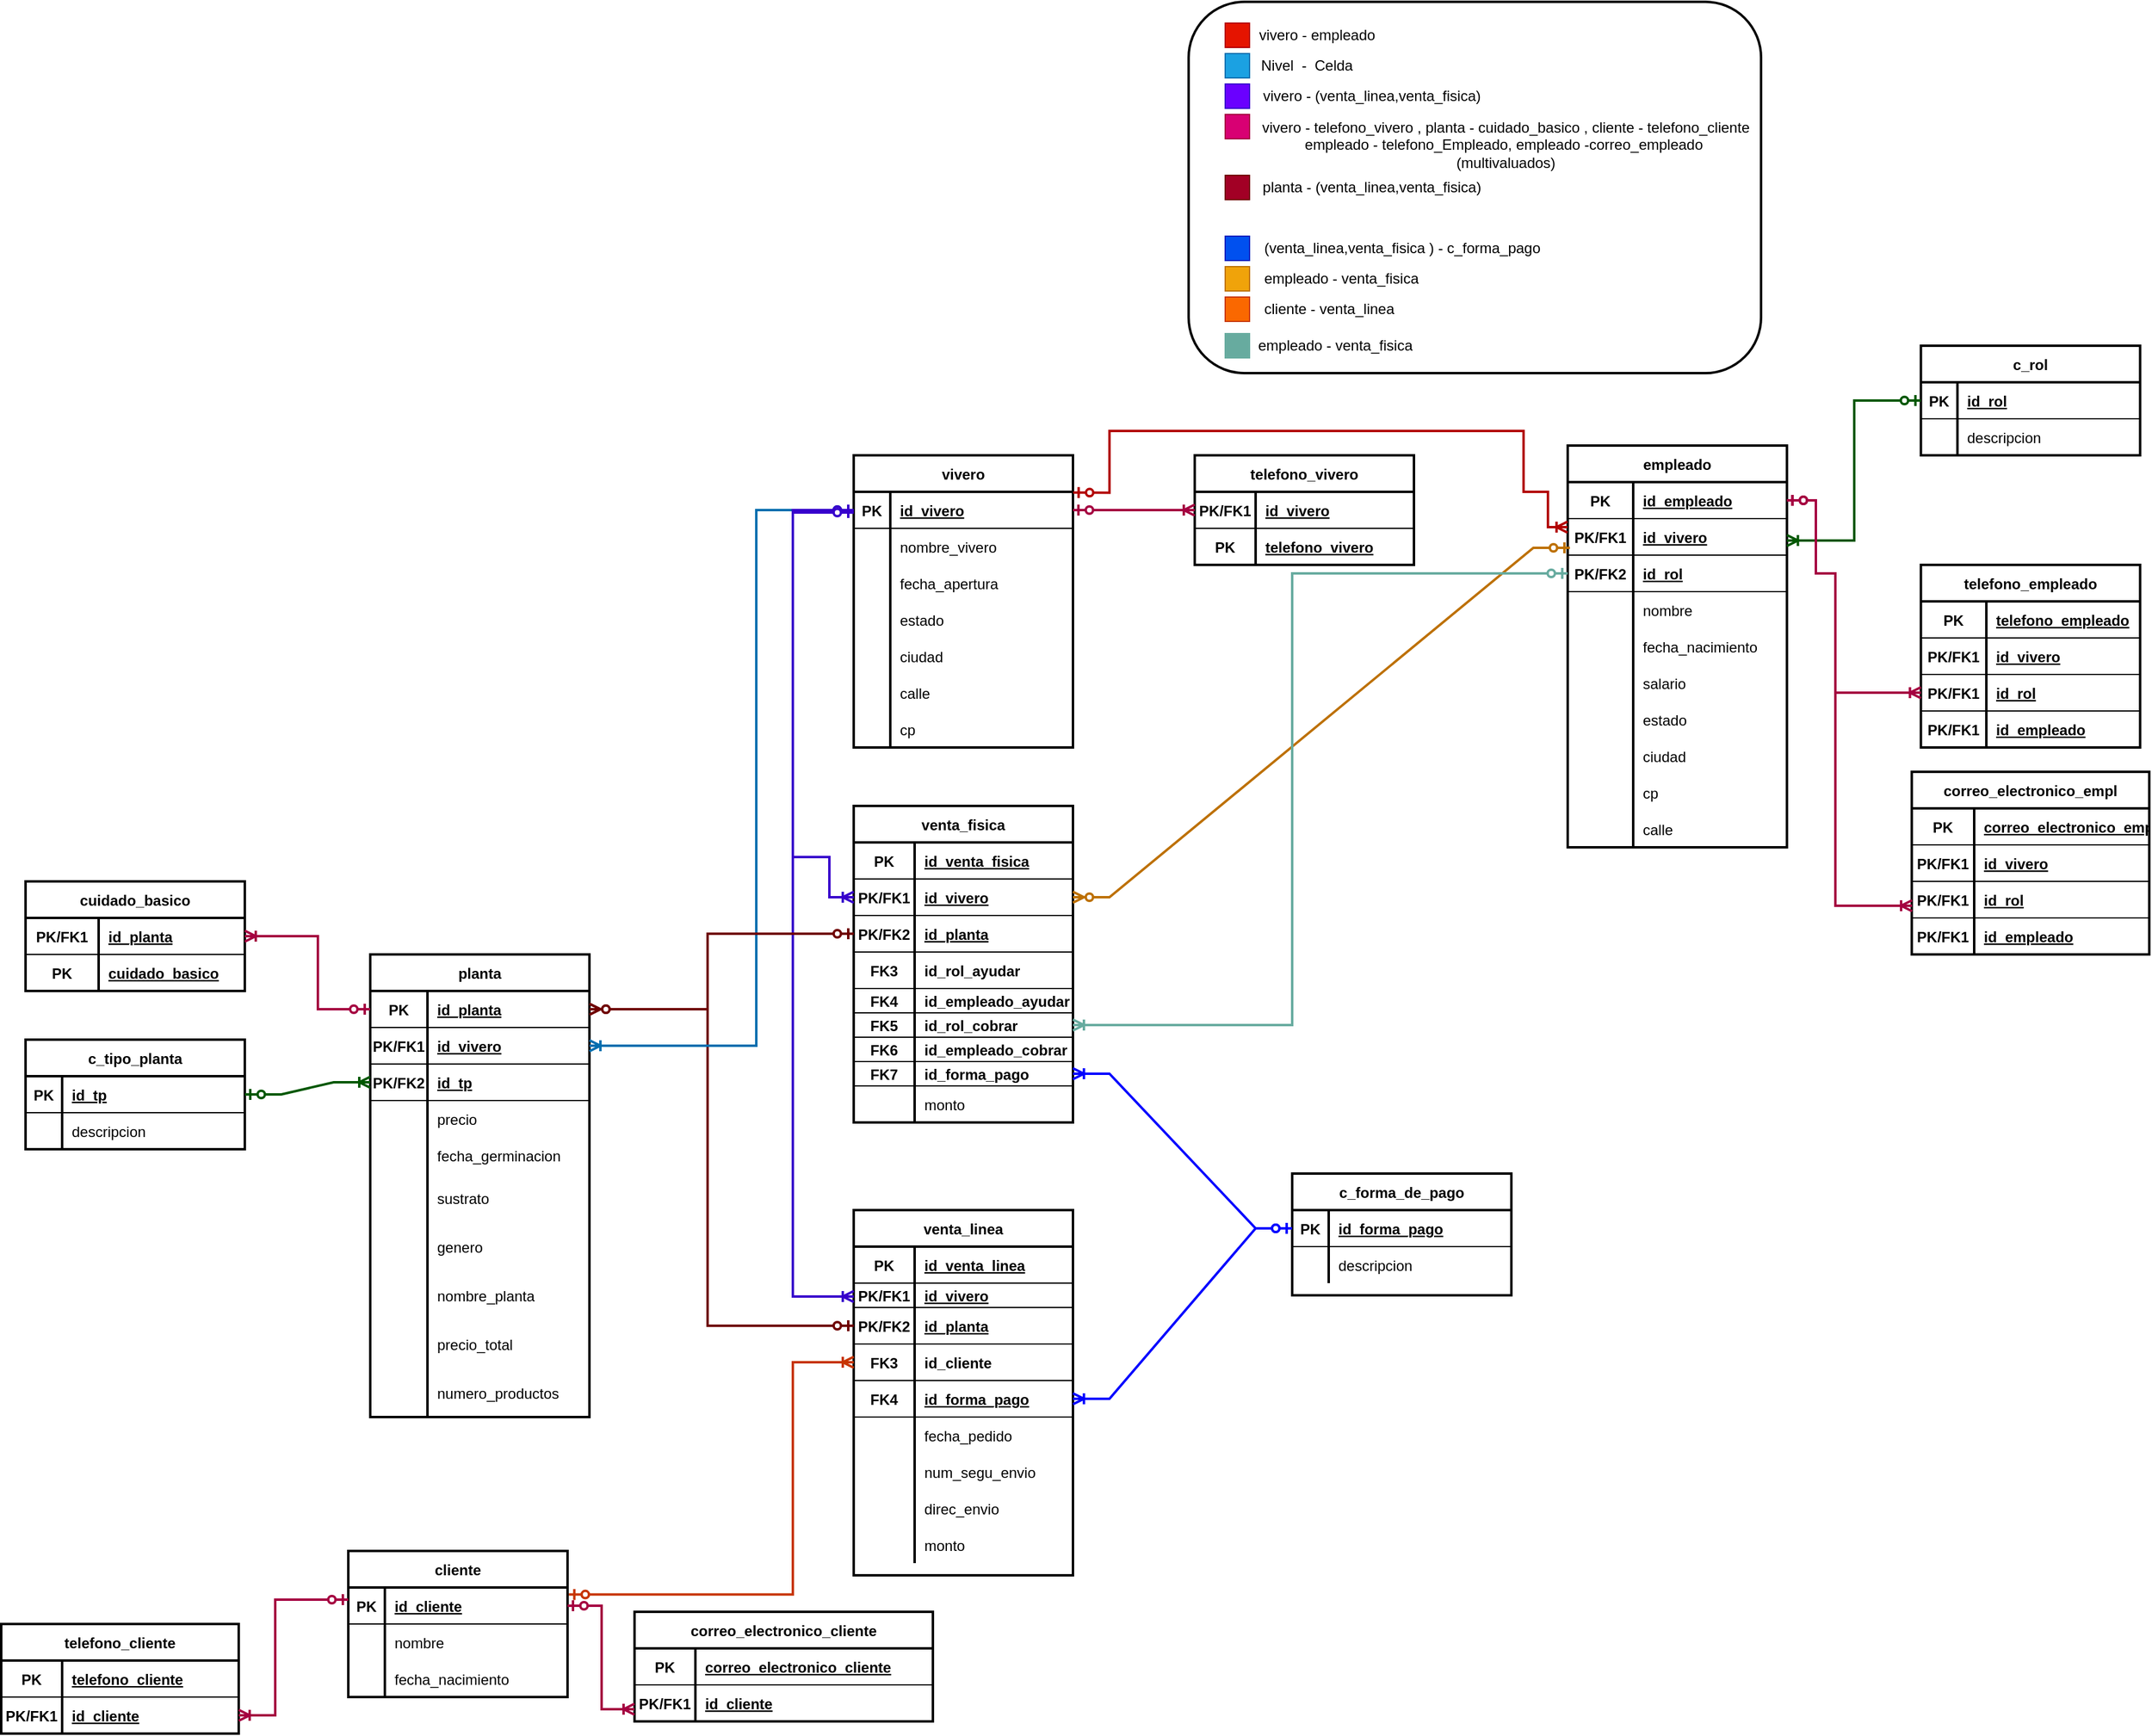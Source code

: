 <mxfile version="20.5.3" type="google"><diagram name="RelacionalLaMafiaDelPoder" id="-PFbi5gv6M-uo8HS8tjC"><mxGraphModel grid="1" page="1" gridSize="10" guides="1" tooltips="1" connect="1" arrows="1" fold="1" pageScale="1" pageWidth="850" pageHeight="1100" math="0" shadow="0" extFonts="Permanent Marker^https://fonts.googleapis.com/css?family=Permanent+Marker"><root><mxCell id="_3Rt7_xz_qhlXlebAOdk-0"/><mxCell id="_3Rt7_xz_qhlXlebAOdk-1" parent="_3Rt7_xz_qhlXlebAOdk-0"/><mxCell id="_3Rt7_xz_qhlXlebAOdk-31" value="c_forma_de_pago" style="shape=table;startSize=30;container=1;collapsible=1;childLayout=tableLayout;fixedRows=1;rowLines=0;fontStyle=1;align=center;resizeLast=1;strokeWidth=2;" vertex="1" parent="_3Rt7_xz_qhlXlebAOdk-1"><mxGeometry x="550" y="310" width="180" height="100" as="geometry"/></mxCell><mxCell id="_3Rt7_xz_qhlXlebAOdk-32" value="" style="shape=tableRow;horizontal=0;startSize=0;swimlaneHead=0;swimlaneBody=0;fillColor=none;collapsible=0;dropTarget=0;points=[[0,0.5],[1,0.5]];portConstraint=eastwest;top=0;left=0;right=0;bottom=1;" vertex="1" parent="_3Rt7_xz_qhlXlebAOdk-31"><mxGeometry y="30" width="180" height="30" as="geometry"/></mxCell><mxCell id="_3Rt7_xz_qhlXlebAOdk-33" value="PK" style="shape=partialRectangle;connectable=0;fillColor=none;top=0;left=0;bottom=0;right=0;fontStyle=1;overflow=hidden;" vertex="1" parent="_3Rt7_xz_qhlXlebAOdk-32"><mxGeometry width="30" height="30" as="geometry"><mxRectangle width="30" height="30" as="alternateBounds"/></mxGeometry></mxCell><mxCell id="_3Rt7_xz_qhlXlebAOdk-34" value="id_forma_pago" style="shape=partialRectangle;connectable=0;fillColor=none;top=0;left=0;bottom=0;right=0;align=left;spacingLeft=6;fontStyle=5;overflow=hidden;" vertex="1" parent="_3Rt7_xz_qhlXlebAOdk-32"><mxGeometry x="30" width="150" height="30" as="geometry"><mxRectangle width="150" height="30" as="alternateBounds"/></mxGeometry></mxCell><mxCell id="_3Rt7_xz_qhlXlebAOdk-35" value="" style="shape=tableRow;horizontal=0;startSize=0;swimlaneHead=0;swimlaneBody=0;fillColor=none;collapsible=0;dropTarget=0;points=[[0,0.5],[1,0.5]];portConstraint=eastwest;top=0;left=0;right=0;bottom=0;" vertex="1" parent="_3Rt7_xz_qhlXlebAOdk-31"><mxGeometry y="60" width="180" height="30" as="geometry"/></mxCell><mxCell id="_3Rt7_xz_qhlXlebAOdk-36" value="" style="shape=partialRectangle;connectable=0;fillColor=none;top=0;left=0;bottom=0;right=0;editable=1;overflow=hidden;" vertex="1" parent="_3Rt7_xz_qhlXlebAOdk-35"><mxGeometry width="30" height="30" as="geometry"><mxRectangle width="30" height="30" as="alternateBounds"/></mxGeometry></mxCell><mxCell id="_3Rt7_xz_qhlXlebAOdk-37" value="descripcion" style="shape=partialRectangle;connectable=0;fillColor=none;top=0;left=0;bottom=0;right=0;align=left;spacingLeft=6;overflow=hidden;" vertex="1" parent="_3Rt7_xz_qhlXlebAOdk-35"><mxGeometry x="30" width="150" height="30" as="geometry"><mxRectangle width="150" height="30" as="alternateBounds"/></mxGeometry></mxCell><mxCell id="_3Rt7_xz_qhlXlebAOdk-39" value="" style="shape=tableRow;horizontal=0;startSize=0;swimlaneHead=0;swimlaneBody=0;fillColor=none;collapsible=0;dropTarget=0;points=[[0,0.5],[1,0.5]];portConstraint=eastwest;top=0;left=0;right=0;bottom=0;" vertex="1" parent="_3Rt7_xz_qhlXlebAOdk-1"><mxGeometry x="251" y="240" width="180" height="30" as="geometry"/></mxCell><mxCell id="_3Rt7_xz_qhlXlebAOdk-40" value="" style="shape=partialRectangle;connectable=0;fillColor=none;top=0;left=0;bottom=0;right=0;editable=1;overflow=hidden;" vertex="1" parent="_3Rt7_xz_qhlXlebAOdk-39"><mxGeometry width="30" height="30" as="geometry"><mxRectangle width="30" height="30" as="alternateBounds"/></mxGeometry></mxCell><mxCell id="_3Rt7_xz_qhlXlebAOdk-41" value="venta_fisica" style="shape=table;startSize=30;container=1;collapsible=1;childLayout=tableLayout;fixedRows=1;rowLines=0;fontStyle=1;align=center;resizeLast=1;strokeWidth=2;" vertex="1" parent="_3Rt7_xz_qhlXlebAOdk-1"><mxGeometry x="190" y="8" width="180" height="260" as="geometry"/></mxCell><mxCell id="_3Rt7_xz_qhlXlebAOdk-48" value="" style="shape=tableRow;horizontal=0;startSize=0;swimlaneHead=0;swimlaneBody=0;fillColor=none;collapsible=0;dropTarget=0;points=[[0,0.5],[1,0.5]];portConstraint=eastwest;top=0;left=0;right=0;bottom=1;" vertex="1" parent="_3Rt7_xz_qhlXlebAOdk-41"><mxGeometry y="30" width="180" height="30" as="geometry"/></mxCell><mxCell id="_3Rt7_xz_qhlXlebAOdk-49" value="PK" style="shape=partialRectangle;connectable=0;fillColor=none;top=0;left=0;bottom=0;right=0;fontStyle=1;overflow=hidden;" vertex="1" parent="_3Rt7_xz_qhlXlebAOdk-48"><mxGeometry width="50" height="30" as="geometry"><mxRectangle width="50" height="30" as="alternateBounds"/></mxGeometry></mxCell><mxCell id="_3Rt7_xz_qhlXlebAOdk-50" value="id_venta_fisica" style="shape=partialRectangle;connectable=0;fillColor=none;top=0;left=0;bottom=0;right=0;align=left;spacingLeft=6;fontStyle=5;overflow=hidden;" vertex="1" parent="_3Rt7_xz_qhlXlebAOdk-48"><mxGeometry x="50" width="130" height="30" as="geometry"><mxRectangle width="130" height="30" as="alternateBounds"/></mxGeometry></mxCell><mxCell id="_3Rt7_xz_qhlXlebAOdk-42" value="" style="shape=tableRow;horizontal=0;startSize=0;swimlaneHead=0;swimlaneBody=0;fillColor=none;collapsible=0;dropTarget=0;points=[[0,0.5],[1,0.5]];portConstraint=eastwest;top=0;left=0;right=0;bottom=1;" vertex="1" parent="_3Rt7_xz_qhlXlebAOdk-41"><mxGeometry y="60" width="180" height="30" as="geometry"/></mxCell><mxCell id="_3Rt7_xz_qhlXlebAOdk-43" value="PK/FK1" style="shape=partialRectangle;connectable=0;fillColor=none;top=0;left=0;bottom=0;right=0;fontStyle=1;overflow=hidden;" vertex="1" parent="_3Rt7_xz_qhlXlebAOdk-42"><mxGeometry width="50" height="30" as="geometry"><mxRectangle width="50" height="30" as="alternateBounds"/></mxGeometry></mxCell><mxCell id="_3Rt7_xz_qhlXlebAOdk-44" value="id_vivero" style="shape=partialRectangle;connectable=0;fillColor=none;top=0;left=0;bottom=0;right=0;align=left;spacingLeft=6;fontStyle=5;overflow=hidden;" vertex="1" parent="_3Rt7_xz_qhlXlebAOdk-42"><mxGeometry x="50" width="130" height="30" as="geometry"><mxRectangle width="130" height="30" as="alternateBounds"/></mxGeometry></mxCell><mxCell id="_3Rt7_xz_qhlXlebAOdk-45" value="" style="shape=tableRow;horizontal=0;startSize=0;swimlaneHead=0;swimlaneBody=0;fillColor=none;collapsible=0;dropTarget=0;points=[[0,0.5],[1,0.5]];portConstraint=eastwest;top=0;left=0;right=0;bottom=1;" vertex="1" parent="_3Rt7_xz_qhlXlebAOdk-41"><mxGeometry y="90" width="180" height="30" as="geometry"/></mxCell><mxCell id="_3Rt7_xz_qhlXlebAOdk-46" value="PK/FK2" style="shape=partialRectangle;connectable=0;fillColor=none;top=0;left=0;bottom=0;right=0;fontStyle=1;overflow=hidden;" vertex="1" parent="_3Rt7_xz_qhlXlebAOdk-45"><mxGeometry width="50" height="30" as="geometry"><mxRectangle width="50" height="30" as="alternateBounds"/></mxGeometry></mxCell><mxCell id="_3Rt7_xz_qhlXlebAOdk-47" value="id_planta" style="shape=partialRectangle;connectable=0;fillColor=none;top=0;left=0;bottom=0;right=0;align=left;spacingLeft=6;fontStyle=5;overflow=hidden;" vertex="1" parent="_3Rt7_xz_qhlXlebAOdk-45"><mxGeometry x="50" width="130" height="30" as="geometry"><mxRectangle width="130" height="30" as="alternateBounds"/></mxGeometry></mxCell><mxCell id="_3Rt7_xz_qhlXlebAOdk-51" value="" style="shape=tableRow;horizontal=0;startSize=0;swimlaneHead=0;swimlaneBody=0;fillColor=none;collapsible=0;dropTarget=0;points=[[0,0.5],[1,0.5]];portConstraint=eastwest;top=0;left=0;right=0;bottom=1;" vertex="1" parent="_3Rt7_xz_qhlXlebAOdk-41"><mxGeometry y="120" width="180" height="30" as="geometry"/></mxCell><mxCell id="_3Rt7_xz_qhlXlebAOdk-52" value="FK3" style="shape=partialRectangle;connectable=0;fillColor=none;top=0;left=0;bottom=0;right=0;fontStyle=1;overflow=hidden;" vertex="1" parent="_3Rt7_xz_qhlXlebAOdk-51"><mxGeometry width="50" height="30" as="geometry"><mxRectangle width="50" height="30" as="alternateBounds"/></mxGeometry></mxCell><mxCell id="_3Rt7_xz_qhlXlebAOdk-53" value="id_rol_ayudar" style="shape=partialRectangle;connectable=0;fillColor=none;top=0;left=0;bottom=0;right=0;align=left;spacingLeft=6;fontStyle=1;overflow=hidden;" vertex="1" parent="_3Rt7_xz_qhlXlebAOdk-51"><mxGeometry x="50" width="130" height="30" as="geometry"><mxRectangle width="130" height="30" as="alternateBounds"/></mxGeometry></mxCell><mxCell id="_3Rt7_xz_qhlXlebAOdk-54" value="" style="shape=tableRow;horizontal=0;startSize=0;swimlaneHead=0;swimlaneBody=0;fillColor=none;collapsible=0;dropTarget=0;points=[[0,0.5],[1,0.5]];portConstraint=eastwest;top=0;left=0;right=0;bottom=1;" vertex="1" parent="_3Rt7_xz_qhlXlebAOdk-41"><mxGeometry y="150" width="180" height="20" as="geometry"/></mxCell><mxCell id="_3Rt7_xz_qhlXlebAOdk-55" value="FK4" style="shape=partialRectangle;connectable=0;fillColor=none;top=0;left=0;bottom=0;right=0;fontStyle=1;overflow=hidden;" vertex="1" parent="_3Rt7_xz_qhlXlebAOdk-54"><mxGeometry width="50" height="20" as="geometry"><mxRectangle width="50" height="20" as="alternateBounds"/></mxGeometry></mxCell><mxCell id="_3Rt7_xz_qhlXlebAOdk-56" value="id_empleado_ayudar" style="shape=partialRectangle;connectable=0;fillColor=none;top=0;left=0;bottom=0;right=0;align=left;spacingLeft=6;fontStyle=1;overflow=hidden;" vertex="1" parent="_3Rt7_xz_qhlXlebAOdk-54"><mxGeometry x="50" width="130" height="20" as="geometry"><mxRectangle width="130" height="20" as="alternateBounds"/></mxGeometry></mxCell><mxCell id="2ob-0z-ZXPMbrXrJftJb-0" value="" style="shape=tableRow;horizontal=0;startSize=0;swimlaneHead=0;swimlaneBody=0;fillColor=none;collapsible=0;dropTarget=0;points=[[0,0.5],[1,0.5]];portConstraint=eastwest;top=0;left=0;right=0;bottom=1;" vertex="1" parent="_3Rt7_xz_qhlXlebAOdk-41"><mxGeometry y="170" width="180" height="20" as="geometry"/></mxCell><mxCell id="2ob-0z-ZXPMbrXrJftJb-1" value="FK5" style="shape=partialRectangle;connectable=0;fillColor=none;top=0;left=0;bottom=0;right=0;fontStyle=1;overflow=hidden;" vertex="1" parent="2ob-0z-ZXPMbrXrJftJb-0"><mxGeometry width="50" height="20" as="geometry"><mxRectangle width="50" height="20" as="alternateBounds"/></mxGeometry></mxCell><mxCell id="2ob-0z-ZXPMbrXrJftJb-2" value="id_rol_cobrar" style="shape=partialRectangle;connectable=0;fillColor=none;top=0;left=0;bottom=0;right=0;align=left;spacingLeft=6;fontStyle=1;overflow=hidden;" vertex="1" parent="2ob-0z-ZXPMbrXrJftJb-0"><mxGeometry x="50" width="130" height="20" as="geometry"><mxRectangle width="130" height="20" as="alternateBounds"/></mxGeometry></mxCell><mxCell id="2ob-0z-ZXPMbrXrJftJb-3" value="" style="shape=tableRow;horizontal=0;startSize=0;swimlaneHead=0;swimlaneBody=0;fillColor=none;collapsible=0;dropTarget=0;points=[[0,0.5],[1,0.5]];portConstraint=eastwest;top=0;left=0;right=0;bottom=1;" vertex="1" parent="_3Rt7_xz_qhlXlebAOdk-41"><mxGeometry y="190" width="180" height="20" as="geometry"/></mxCell><mxCell id="2ob-0z-ZXPMbrXrJftJb-4" value="FK6" style="shape=partialRectangle;connectable=0;fillColor=none;top=0;left=0;bottom=0;right=0;fontStyle=1;overflow=hidden;" vertex="1" parent="2ob-0z-ZXPMbrXrJftJb-3"><mxGeometry width="50" height="20" as="geometry"><mxRectangle width="50" height="20" as="alternateBounds"/></mxGeometry></mxCell><mxCell id="2ob-0z-ZXPMbrXrJftJb-5" value="id_empleado_cobrar" style="shape=partialRectangle;connectable=0;fillColor=none;top=0;left=0;bottom=0;right=0;align=left;spacingLeft=6;fontStyle=1;overflow=hidden;" vertex="1" parent="2ob-0z-ZXPMbrXrJftJb-3"><mxGeometry x="50" width="130" height="20" as="geometry"><mxRectangle width="130" height="20" as="alternateBounds"/></mxGeometry></mxCell><mxCell id="UyLpP0lSjTj6adJkj_K6-3" value="" style="shape=tableRow;horizontal=0;startSize=0;swimlaneHead=0;swimlaneBody=0;fillColor=none;collapsible=0;dropTarget=0;points=[[0,0.5],[1,0.5]];portConstraint=eastwest;top=0;left=0;right=0;bottom=1;" vertex="1" parent="_3Rt7_xz_qhlXlebAOdk-41"><mxGeometry y="210" width="180" height="20" as="geometry"/></mxCell><mxCell id="UyLpP0lSjTj6adJkj_K6-4" value="FK7" style="shape=partialRectangle;connectable=0;fillColor=none;top=0;left=0;bottom=0;right=0;fontStyle=1;overflow=hidden;" vertex="1" parent="UyLpP0lSjTj6adJkj_K6-3"><mxGeometry width="50" height="20" as="geometry"><mxRectangle width="50" height="20" as="alternateBounds"/></mxGeometry></mxCell><mxCell id="UyLpP0lSjTj6adJkj_K6-5" value="id_forma_pago" style="shape=partialRectangle;connectable=0;fillColor=none;top=0;left=0;bottom=0;right=0;align=left;spacingLeft=6;fontStyle=1;overflow=hidden;" vertex="1" parent="UyLpP0lSjTj6adJkj_K6-3"><mxGeometry x="50" width="130" height="20" as="geometry"><mxRectangle width="130" height="20" as="alternateBounds"/></mxGeometry></mxCell><mxCell id="NV1fy3yVp497nJ71I4uZ-0" value="" style="shape=tableRow;horizontal=0;startSize=0;swimlaneHead=0;swimlaneBody=0;fillColor=none;collapsible=0;dropTarget=0;points=[[0,0.5],[1,0.5]];portConstraint=eastwest;top=0;left=0;right=0;bottom=0;" vertex="1" parent="_3Rt7_xz_qhlXlebAOdk-41"><mxGeometry y="230" width="180" height="30" as="geometry"/></mxCell><mxCell id="NV1fy3yVp497nJ71I4uZ-1" value="" style="shape=partialRectangle;connectable=0;fillColor=none;top=0;left=0;bottom=0;right=0;editable=1;overflow=hidden;" vertex="1" parent="NV1fy3yVp497nJ71I4uZ-0"><mxGeometry width="50" height="30" as="geometry"><mxRectangle width="50" height="30" as="alternateBounds"/></mxGeometry></mxCell><mxCell id="NV1fy3yVp497nJ71I4uZ-2" value="monto" style="shape=partialRectangle;connectable=0;fillColor=none;top=0;left=0;bottom=0;right=0;align=left;spacingLeft=6;overflow=hidden;" vertex="1" parent="NV1fy3yVp497nJ71I4uZ-0"><mxGeometry x="50" width="130" height="30" as="geometry"><mxRectangle width="130" height="30" as="alternateBounds"/></mxGeometry></mxCell><mxCell id="_3Rt7_xz_qhlXlebAOdk-63" value="venta_linea" style="shape=table;startSize=30;container=1;collapsible=1;childLayout=tableLayout;fixedRows=1;rowLines=0;fontStyle=1;align=center;resizeLast=1;strokeWidth=2;" vertex="1" parent="_3Rt7_xz_qhlXlebAOdk-1"><mxGeometry x="190" y="340" width="180" height="300" as="geometry"/></mxCell><mxCell id="_3Rt7_xz_qhlXlebAOdk-70" value="" style="shape=tableRow;horizontal=0;startSize=0;swimlaneHead=0;swimlaneBody=0;fillColor=none;collapsible=0;dropTarget=0;points=[[0,0.5],[1,0.5]];portConstraint=eastwest;top=0;left=0;right=0;bottom=1;" vertex="1" parent="_3Rt7_xz_qhlXlebAOdk-63"><mxGeometry y="30" width="180" height="30" as="geometry"/></mxCell><mxCell id="_3Rt7_xz_qhlXlebAOdk-71" value="PK" style="shape=partialRectangle;connectable=0;fillColor=none;top=0;left=0;bottom=0;right=0;fontStyle=1;overflow=hidden;" vertex="1" parent="_3Rt7_xz_qhlXlebAOdk-70"><mxGeometry width="50" height="30" as="geometry"><mxRectangle width="50" height="30" as="alternateBounds"/></mxGeometry></mxCell><mxCell id="_3Rt7_xz_qhlXlebAOdk-72" value="id_venta_linea" style="shape=partialRectangle;connectable=0;fillColor=none;top=0;left=0;bottom=0;right=0;align=left;spacingLeft=6;fontStyle=5;overflow=hidden;" vertex="1" parent="_3Rt7_xz_qhlXlebAOdk-70"><mxGeometry x="50" width="130" height="30" as="geometry"><mxRectangle width="130" height="30" as="alternateBounds"/></mxGeometry></mxCell><mxCell id="_3Rt7_xz_qhlXlebAOdk-64" value="" style="shape=tableRow;horizontal=0;startSize=0;swimlaneHead=0;swimlaneBody=0;fillColor=none;collapsible=0;dropTarget=0;points=[[0,0.5],[1,0.5]];portConstraint=eastwest;top=0;left=0;right=0;bottom=1;" vertex="1" parent="_3Rt7_xz_qhlXlebAOdk-63"><mxGeometry y="60" width="180" height="20" as="geometry"/></mxCell><mxCell id="_3Rt7_xz_qhlXlebAOdk-65" value="PK/FK1" style="shape=partialRectangle;connectable=0;fillColor=none;top=0;left=0;bottom=0;right=0;fontStyle=1;overflow=hidden;" vertex="1" parent="_3Rt7_xz_qhlXlebAOdk-64"><mxGeometry width="50" height="20" as="geometry"><mxRectangle width="50" height="20" as="alternateBounds"/></mxGeometry></mxCell><mxCell id="_3Rt7_xz_qhlXlebAOdk-66" value="id_vivero" style="shape=partialRectangle;connectable=0;fillColor=none;top=0;left=0;bottom=0;right=0;align=left;spacingLeft=6;fontStyle=5;overflow=hidden;" vertex="1" parent="_3Rt7_xz_qhlXlebAOdk-64"><mxGeometry x="50" width="130" height="20" as="geometry"><mxRectangle width="130" height="20" as="alternateBounds"/></mxGeometry></mxCell><mxCell id="_3Rt7_xz_qhlXlebAOdk-67" value="" style="shape=tableRow;horizontal=0;startSize=0;swimlaneHead=0;swimlaneBody=0;fillColor=none;collapsible=0;dropTarget=0;points=[[0,0.5],[1,0.5]];portConstraint=eastwest;top=0;left=0;right=0;bottom=1;" vertex="1" parent="_3Rt7_xz_qhlXlebAOdk-63"><mxGeometry y="80" width="180" height="30" as="geometry"/></mxCell><mxCell id="_3Rt7_xz_qhlXlebAOdk-68" value="PK/FK2" style="shape=partialRectangle;connectable=0;fillColor=none;top=0;left=0;bottom=0;right=0;fontStyle=1;overflow=hidden;" vertex="1" parent="_3Rt7_xz_qhlXlebAOdk-67"><mxGeometry width="50" height="30" as="geometry"><mxRectangle width="50" height="30" as="alternateBounds"/></mxGeometry></mxCell><mxCell id="_3Rt7_xz_qhlXlebAOdk-69" value="id_planta" style="shape=partialRectangle;connectable=0;fillColor=none;top=0;left=0;bottom=0;right=0;align=left;spacingLeft=6;fontStyle=5;overflow=hidden;" vertex="1" parent="_3Rt7_xz_qhlXlebAOdk-67"><mxGeometry x="50" width="130" height="30" as="geometry"><mxRectangle width="130" height="30" as="alternateBounds"/></mxGeometry></mxCell><mxCell id="_3Rt7_xz_qhlXlebAOdk-73" value="" style="shape=tableRow;horizontal=0;startSize=0;swimlaneHead=0;swimlaneBody=0;fillColor=none;collapsible=0;dropTarget=0;points=[[0,0.5],[1,0.5]];portConstraint=eastwest;top=0;left=0;right=0;bottom=1;" vertex="1" parent="_3Rt7_xz_qhlXlebAOdk-63"><mxGeometry y="110" width="180" height="30" as="geometry"/></mxCell><mxCell id="_3Rt7_xz_qhlXlebAOdk-74" value="FK3" style="shape=partialRectangle;connectable=0;fillColor=none;top=0;left=0;bottom=0;right=0;fontStyle=1;overflow=hidden;" vertex="1" parent="_3Rt7_xz_qhlXlebAOdk-73"><mxGeometry width="50" height="30" as="geometry"><mxRectangle width="50" height="30" as="alternateBounds"/></mxGeometry></mxCell><mxCell id="_3Rt7_xz_qhlXlebAOdk-75" value="id_cliente" style="shape=partialRectangle;connectable=0;fillColor=none;top=0;left=0;bottom=0;right=0;align=left;spacingLeft=6;fontStyle=1;overflow=hidden;" vertex="1" parent="_3Rt7_xz_qhlXlebAOdk-73"><mxGeometry x="50" width="130" height="30" as="geometry"><mxRectangle width="130" height="30" as="alternateBounds"/></mxGeometry></mxCell><mxCell id="UyLpP0lSjTj6adJkj_K6-0" value="" style="shape=tableRow;horizontal=0;startSize=0;swimlaneHead=0;swimlaneBody=0;fillColor=none;collapsible=0;dropTarget=0;points=[[0,0.5],[1,0.5]];portConstraint=eastwest;top=0;left=0;right=0;bottom=1;" vertex="1" parent="_3Rt7_xz_qhlXlebAOdk-63"><mxGeometry y="140" width="180" height="30" as="geometry"/></mxCell><mxCell id="UyLpP0lSjTj6adJkj_K6-1" value="FK4" style="shape=partialRectangle;connectable=0;fillColor=none;top=0;left=0;bottom=0;right=0;fontStyle=1;overflow=hidden;" vertex="1" parent="UyLpP0lSjTj6adJkj_K6-0"><mxGeometry width="50" height="30" as="geometry"><mxRectangle width="50" height="30" as="alternateBounds"/></mxGeometry></mxCell><mxCell id="UyLpP0lSjTj6adJkj_K6-2" value="id_forma_pago" style="shape=partialRectangle;connectable=0;fillColor=none;top=0;left=0;bottom=0;right=0;align=left;spacingLeft=6;fontStyle=5;overflow=hidden;" vertex="1" parent="UyLpP0lSjTj6adJkj_K6-0"><mxGeometry x="50" width="130" height="30" as="geometry"><mxRectangle width="130" height="30" as="alternateBounds"/></mxGeometry></mxCell><mxCell id="_3Rt7_xz_qhlXlebAOdk-76" value="" style="shape=tableRow;horizontal=0;startSize=0;swimlaneHead=0;swimlaneBody=0;fillColor=none;collapsible=0;dropTarget=0;points=[[0,0.5],[1,0.5]];portConstraint=eastwest;top=0;left=0;right=0;bottom=0;" vertex="1" parent="_3Rt7_xz_qhlXlebAOdk-63"><mxGeometry y="170" width="180" height="30" as="geometry"/></mxCell><mxCell id="_3Rt7_xz_qhlXlebAOdk-77" value="" style="shape=partialRectangle;connectable=0;fillColor=none;top=0;left=0;bottom=0;right=0;editable=1;overflow=hidden;" vertex="1" parent="_3Rt7_xz_qhlXlebAOdk-76"><mxGeometry width="50" height="30" as="geometry"><mxRectangle width="50" height="30" as="alternateBounds"/></mxGeometry></mxCell><mxCell id="_3Rt7_xz_qhlXlebAOdk-78" value="fecha_pedido" style="shape=partialRectangle;connectable=0;fillColor=none;top=0;left=0;bottom=0;right=0;align=left;spacingLeft=6;overflow=hidden;" vertex="1" parent="_3Rt7_xz_qhlXlebAOdk-76"><mxGeometry x="50" width="130" height="30" as="geometry"><mxRectangle width="130" height="30" as="alternateBounds"/></mxGeometry></mxCell><mxCell id="_3Rt7_xz_qhlXlebAOdk-79" value="" style="shape=tableRow;horizontal=0;startSize=0;swimlaneHead=0;swimlaneBody=0;fillColor=none;collapsible=0;dropTarget=0;points=[[0,0.5],[1,0.5]];portConstraint=eastwest;top=0;left=0;right=0;bottom=0;" vertex="1" parent="_3Rt7_xz_qhlXlebAOdk-63"><mxGeometry y="200" width="180" height="30" as="geometry"/></mxCell><mxCell id="_3Rt7_xz_qhlXlebAOdk-80" value="" style="shape=partialRectangle;connectable=0;fillColor=none;top=0;left=0;bottom=0;right=0;editable=1;overflow=hidden;" vertex="1" parent="_3Rt7_xz_qhlXlebAOdk-79"><mxGeometry width="50" height="30" as="geometry"><mxRectangle width="50" height="30" as="alternateBounds"/></mxGeometry></mxCell><mxCell id="_3Rt7_xz_qhlXlebAOdk-81" value="num_segu_envio" style="shape=partialRectangle;connectable=0;fillColor=none;top=0;left=0;bottom=0;right=0;align=left;spacingLeft=6;overflow=hidden;" vertex="1" parent="_3Rt7_xz_qhlXlebAOdk-79"><mxGeometry x="50" width="130" height="30" as="geometry"><mxRectangle width="130" height="30" as="alternateBounds"/></mxGeometry></mxCell><mxCell id="_3Rt7_xz_qhlXlebAOdk-82" value="" style="shape=tableRow;horizontal=0;startSize=0;swimlaneHead=0;swimlaneBody=0;fillColor=none;collapsible=0;dropTarget=0;points=[[0,0.5],[1,0.5]];portConstraint=eastwest;top=0;left=0;right=0;bottom=0;" vertex="1" parent="_3Rt7_xz_qhlXlebAOdk-63"><mxGeometry y="230" width="180" height="30" as="geometry"/></mxCell><mxCell id="_3Rt7_xz_qhlXlebAOdk-83" value="" style="shape=partialRectangle;connectable=0;fillColor=none;top=0;left=0;bottom=0;right=0;editable=1;overflow=hidden;" vertex="1" parent="_3Rt7_xz_qhlXlebAOdk-82"><mxGeometry width="50" height="30" as="geometry"><mxRectangle width="50" height="30" as="alternateBounds"/></mxGeometry></mxCell><mxCell id="_3Rt7_xz_qhlXlebAOdk-84" value="direc_envio" style="shape=partialRectangle;connectable=0;fillColor=none;top=0;left=0;bottom=0;right=0;align=left;spacingLeft=6;overflow=hidden;" vertex="1" parent="_3Rt7_xz_qhlXlebAOdk-82"><mxGeometry x="50" width="130" height="30" as="geometry"><mxRectangle width="130" height="30" as="alternateBounds"/></mxGeometry></mxCell><mxCell id="ssL-9v5fufAmILgN2ZST-0" value="" style="shape=tableRow;horizontal=0;startSize=0;swimlaneHead=0;swimlaneBody=0;fillColor=none;collapsible=0;dropTarget=0;points=[[0,0.5],[1,0.5]];portConstraint=eastwest;top=0;left=0;right=0;bottom=0;" vertex="1" parent="_3Rt7_xz_qhlXlebAOdk-63"><mxGeometry y="260" width="180" height="30" as="geometry"/></mxCell><mxCell id="ssL-9v5fufAmILgN2ZST-1" value="" style="shape=partialRectangle;connectable=0;fillColor=none;top=0;left=0;bottom=0;right=0;editable=1;overflow=hidden;" vertex="1" parent="ssL-9v5fufAmILgN2ZST-0"><mxGeometry width="50" height="30" as="geometry"><mxRectangle width="50" height="30" as="alternateBounds"/></mxGeometry></mxCell><mxCell id="ssL-9v5fufAmILgN2ZST-2" value="monto" style="shape=partialRectangle;connectable=0;fillColor=none;top=0;left=0;bottom=0;right=0;align=left;spacingLeft=6;overflow=hidden;" vertex="1" parent="ssL-9v5fufAmILgN2ZST-0"><mxGeometry x="50" width="130" height="30" as="geometry"><mxRectangle width="130" height="30" as="alternateBounds"/></mxGeometry></mxCell><mxCell id="_3Rt7_xz_qhlXlebAOdk-85" value="planta" style="shape=table;startSize=30;container=1;collapsible=1;childLayout=tableLayout;fixedRows=1;rowLines=0;fontStyle=1;align=center;resizeLast=1;strokeWidth=2;" vertex="1" parent="_3Rt7_xz_qhlXlebAOdk-1"><mxGeometry x="-207" y="130" width="180" height="380" as="geometry"/></mxCell><mxCell id="_3Rt7_xz_qhlXlebAOdk-86" value="" style="shape=tableRow;horizontal=0;startSize=0;swimlaneHead=0;swimlaneBody=0;fillColor=none;collapsible=0;dropTarget=0;points=[[0,0.5],[1,0.5]];portConstraint=eastwest;top=0;left=0;right=0;bottom=1;" vertex="1" parent="_3Rt7_xz_qhlXlebAOdk-85"><mxGeometry y="30" width="180" height="30" as="geometry"/></mxCell><mxCell id="_3Rt7_xz_qhlXlebAOdk-87" value="PK" style="shape=partialRectangle;connectable=0;fillColor=none;top=0;left=0;bottom=0;right=0;fontStyle=1;overflow=hidden;" vertex="1" parent="_3Rt7_xz_qhlXlebAOdk-86"><mxGeometry width="47" height="30" as="geometry"><mxRectangle width="47" height="30" as="alternateBounds"/></mxGeometry></mxCell><mxCell id="_3Rt7_xz_qhlXlebAOdk-88" value="id_planta" style="shape=partialRectangle;connectable=0;fillColor=none;top=0;left=0;bottom=0;right=0;align=left;spacingLeft=6;fontStyle=5;overflow=hidden;" vertex="1" parent="_3Rt7_xz_qhlXlebAOdk-86"><mxGeometry x="47" width="133" height="30" as="geometry"><mxRectangle width="133" height="30" as="alternateBounds"/></mxGeometry></mxCell><mxCell id="_3Rt7_xz_qhlXlebAOdk-89" value="" style="shape=tableRow;horizontal=0;startSize=0;swimlaneHead=0;swimlaneBody=0;fillColor=none;collapsible=0;dropTarget=0;points=[[0,0.5],[1,0.5]];portConstraint=eastwest;top=0;left=0;right=0;bottom=1;" vertex="1" parent="_3Rt7_xz_qhlXlebAOdk-85"><mxGeometry y="60" width="180" height="30" as="geometry"/></mxCell><mxCell id="_3Rt7_xz_qhlXlebAOdk-90" value="PK/FK1" style="shape=partialRectangle;connectable=0;fillColor=none;top=0;left=0;bottom=0;right=0;fontStyle=1;overflow=hidden;" vertex="1" parent="_3Rt7_xz_qhlXlebAOdk-89"><mxGeometry width="47" height="30" as="geometry"><mxRectangle width="47" height="30" as="alternateBounds"/></mxGeometry></mxCell><mxCell id="_3Rt7_xz_qhlXlebAOdk-91" value="id_vivero" style="shape=partialRectangle;connectable=0;fillColor=none;top=0;left=0;bottom=0;right=0;align=left;spacingLeft=6;fontStyle=5;overflow=hidden;" vertex="1" parent="_3Rt7_xz_qhlXlebAOdk-89"><mxGeometry x="47" width="133" height="30" as="geometry"><mxRectangle width="133" height="30" as="alternateBounds"/></mxGeometry></mxCell><mxCell id="_3Rt7_xz_qhlXlebAOdk-92" value="" style="shape=tableRow;horizontal=0;startSize=0;swimlaneHead=0;swimlaneBody=0;fillColor=none;collapsible=0;dropTarget=0;points=[[0,0.5],[1,0.5]];portConstraint=eastwest;top=0;left=0;right=0;bottom=1;" vertex="1" parent="_3Rt7_xz_qhlXlebAOdk-85"><mxGeometry y="90" width="180" height="30" as="geometry"/></mxCell><mxCell id="_3Rt7_xz_qhlXlebAOdk-93" value="PK/FK2" style="shape=partialRectangle;connectable=0;fillColor=none;top=0;left=0;bottom=0;right=0;fontStyle=1;overflow=hidden;" vertex="1" parent="_3Rt7_xz_qhlXlebAOdk-92"><mxGeometry width="47" height="30" as="geometry"><mxRectangle width="47" height="30" as="alternateBounds"/></mxGeometry></mxCell><mxCell id="_3Rt7_xz_qhlXlebAOdk-94" value="id_tp" style="shape=partialRectangle;connectable=0;fillColor=none;top=0;left=0;bottom=0;right=0;align=left;spacingLeft=6;fontStyle=5;overflow=hidden;" vertex="1" parent="_3Rt7_xz_qhlXlebAOdk-92"><mxGeometry x="47" width="133" height="30" as="geometry"><mxRectangle width="133" height="30" as="alternateBounds"/></mxGeometry></mxCell><mxCell id="_3Rt7_xz_qhlXlebAOdk-98" value="" style="shape=tableRow;horizontal=0;startSize=0;swimlaneHead=0;swimlaneBody=0;fillColor=none;collapsible=0;dropTarget=0;points=[[0,0.5],[1,0.5]];portConstraint=eastwest;top=0;left=0;right=0;bottom=0;" vertex="1" parent="_3Rt7_xz_qhlXlebAOdk-85"><mxGeometry y="120" width="180" height="30" as="geometry"/></mxCell><mxCell id="_3Rt7_xz_qhlXlebAOdk-99" value="" style="shape=partialRectangle;connectable=0;fillColor=none;top=0;left=0;bottom=0;right=0;editable=1;overflow=hidden;" vertex="1" parent="_3Rt7_xz_qhlXlebAOdk-98"><mxGeometry width="47" height="30" as="geometry"><mxRectangle width="47" height="30" as="alternateBounds"/></mxGeometry></mxCell><mxCell id="_3Rt7_xz_qhlXlebAOdk-100" value="precio" style="shape=partialRectangle;connectable=0;fillColor=none;top=0;left=0;bottom=0;right=0;align=left;spacingLeft=6;overflow=hidden;" vertex="1" parent="_3Rt7_xz_qhlXlebAOdk-98"><mxGeometry x="47" width="133" height="30" as="geometry"><mxRectangle width="133" height="30" as="alternateBounds"/></mxGeometry></mxCell><mxCell id="_3Rt7_xz_qhlXlebAOdk-101" value="" style="shape=tableRow;horizontal=0;startSize=0;swimlaneHead=0;swimlaneBody=0;fillColor=none;collapsible=0;dropTarget=0;points=[[0,0.5],[1,0.5]];portConstraint=eastwest;top=0;left=0;right=0;bottom=0;" vertex="1" parent="_3Rt7_xz_qhlXlebAOdk-85"><mxGeometry y="150" width="180" height="30" as="geometry"/></mxCell><mxCell id="_3Rt7_xz_qhlXlebAOdk-102" value="" style="shape=partialRectangle;connectable=0;fillColor=none;top=0;left=0;bottom=0;right=0;editable=1;overflow=hidden;" vertex="1" parent="_3Rt7_xz_qhlXlebAOdk-101"><mxGeometry width="47" height="30" as="geometry"><mxRectangle width="47" height="30" as="alternateBounds"/></mxGeometry></mxCell><mxCell id="_3Rt7_xz_qhlXlebAOdk-103" value="fecha_germinacion" style="shape=partialRectangle;connectable=0;fillColor=none;top=0;left=0;bottom=0;right=0;align=left;spacingLeft=6;overflow=hidden;" vertex="1" parent="_3Rt7_xz_qhlXlebAOdk-101"><mxGeometry x="47" width="133" height="30" as="geometry"><mxRectangle width="133" height="30" as="alternateBounds"/></mxGeometry></mxCell><mxCell id="_3Rt7_xz_qhlXlebAOdk-104" value="" style="shape=tableRow;horizontal=0;startSize=0;swimlaneHead=0;swimlaneBody=0;fillColor=none;collapsible=0;dropTarget=0;points=[[0,0.5],[1,0.5]];portConstraint=eastwest;top=0;left=0;right=0;bottom=0;" vertex="1" parent="_3Rt7_xz_qhlXlebAOdk-85"><mxGeometry y="180" width="180" height="40" as="geometry"/></mxCell><mxCell id="_3Rt7_xz_qhlXlebAOdk-105" value="" style="shape=partialRectangle;connectable=0;fillColor=none;top=0;left=0;bottom=0;right=0;editable=1;overflow=hidden;" vertex="1" parent="_3Rt7_xz_qhlXlebAOdk-104"><mxGeometry width="47" height="40" as="geometry"><mxRectangle width="47" height="40" as="alternateBounds"/></mxGeometry></mxCell><mxCell id="_3Rt7_xz_qhlXlebAOdk-106" value="sustrato" style="shape=partialRectangle;connectable=0;fillColor=none;top=0;left=0;bottom=0;right=0;align=left;spacingLeft=6;overflow=hidden;" vertex="1" parent="_3Rt7_xz_qhlXlebAOdk-104"><mxGeometry x="47" width="133" height="40" as="geometry"><mxRectangle width="133" height="40" as="alternateBounds"/></mxGeometry></mxCell><mxCell id="_3Rt7_xz_qhlXlebAOdk-107" value="" style="shape=tableRow;horizontal=0;startSize=0;swimlaneHead=0;swimlaneBody=0;fillColor=none;collapsible=0;dropTarget=0;points=[[0,0.5],[1,0.5]];portConstraint=eastwest;top=0;left=0;right=0;bottom=0;" vertex="1" parent="_3Rt7_xz_qhlXlebAOdk-85"><mxGeometry y="220" width="180" height="40" as="geometry"/></mxCell><mxCell id="_3Rt7_xz_qhlXlebAOdk-108" value="" style="shape=partialRectangle;connectable=0;fillColor=none;top=0;left=0;bottom=0;right=0;editable=1;overflow=hidden;" vertex="1" parent="_3Rt7_xz_qhlXlebAOdk-107"><mxGeometry width="47" height="40" as="geometry"><mxRectangle width="47" height="40" as="alternateBounds"/></mxGeometry></mxCell><mxCell id="_3Rt7_xz_qhlXlebAOdk-109" value="genero" style="shape=partialRectangle;connectable=0;fillColor=none;top=0;left=0;bottom=0;right=0;align=left;spacingLeft=6;overflow=hidden;" vertex="1" parent="_3Rt7_xz_qhlXlebAOdk-107"><mxGeometry x="47" width="133" height="40" as="geometry"><mxRectangle width="133" height="40" as="alternateBounds"/></mxGeometry></mxCell><mxCell id="_3Rt7_xz_qhlXlebAOdk-110" value="" style="shape=tableRow;horizontal=0;startSize=0;swimlaneHead=0;swimlaneBody=0;fillColor=none;collapsible=0;dropTarget=0;points=[[0,0.5],[1,0.5]];portConstraint=eastwest;top=0;left=0;right=0;bottom=0;" vertex="1" parent="_3Rt7_xz_qhlXlebAOdk-85"><mxGeometry y="260" width="180" height="40" as="geometry"/></mxCell><mxCell id="_3Rt7_xz_qhlXlebAOdk-111" value="" style="shape=partialRectangle;connectable=0;fillColor=none;top=0;left=0;bottom=0;right=0;editable=1;overflow=hidden;" vertex="1" parent="_3Rt7_xz_qhlXlebAOdk-110"><mxGeometry width="47" height="40" as="geometry"><mxRectangle width="47" height="40" as="alternateBounds"/></mxGeometry></mxCell><mxCell id="_3Rt7_xz_qhlXlebAOdk-112" value="nombre_planta" style="shape=partialRectangle;connectable=0;fillColor=none;top=0;left=0;bottom=0;right=0;align=left;spacingLeft=6;overflow=hidden;" vertex="1" parent="_3Rt7_xz_qhlXlebAOdk-110"><mxGeometry x="47" width="133" height="40" as="geometry"><mxRectangle width="133" height="40" as="alternateBounds"/></mxGeometry></mxCell><mxCell id="_3Rt7_xz_qhlXlebAOdk-113" value="" style="shape=tableRow;horizontal=0;startSize=0;swimlaneHead=0;swimlaneBody=0;fillColor=none;collapsible=0;dropTarget=0;points=[[0,0.5],[1,0.5]];portConstraint=eastwest;top=0;left=0;right=0;bottom=0;" vertex="1" parent="_3Rt7_xz_qhlXlebAOdk-85"><mxGeometry y="300" width="180" height="40" as="geometry"/></mxCell><mxCell id="_3Rt7_xz_qhlXlebAOdk-114" value="" style="shape=partialRectangle;connectable=0;fillColor=none;top=0;left=0;bottom=0;right=0;editable=1;overflow=hidden;" vertex="1" parent="_3Rt7_xz_qhlXlebAOdk-113"><mxGeometry width="47" height="40" as="geometry"><mxRectangle width="47" height="40" as="alternateBounds"/></mxGeometry></mxCell><mxCell id="_3Rt7_xz_qhlXlebAOdk-115" value="precio_total" style="shape=partialRectangle;connectable=0;fillColor=none;top=0;left=0;bottom=0;right=0;align=left;spacingLeft=6;overflow=hidden;" vertex="1" parent="_3Rt7_xz_qhlXlebAOdk-113"><mxGeometry x="47" width="133" height="40" as="geometry"><mxRectangle width="133" height="40" as="alternateBounds"/></mxGeometry></mxCell><mxCell id="_3Rt7_xz_qhlXlebAOdk-116" value="" style="shape=tableRow;horizontal=0;startSize=0;swimlaneHead=0;swimlaneBody=0;fillColor=none;collapsible=0;dropTarget=0;points=[[0,0.5],[1,0.5]];portConstraint=eastwest;top=0;left=0;right=0;bottom=0;" vertex="1" parent="_3Rt7_xz_qhlXlebAOdk-85"><mxGeometry y="340" width="180" height="40" as="geometry"/></mxCell><mxCell id="_3Rt7_xz_qhlXlebAOdk-117" value="" style="shape=partialRectangle;connectable=0;fillColor=none;top=0;left=0;bottom=0;right=0;editable=1;overflow=hidden;" vertex="1" parent="_3Rt7_xz_qhlXlebAOdk-116"><mxGeometry width="47" height="40" as="geometry"><mxRectangle width="47" height="40" as="alternateBounds"/></mxGeometry></mxCell><mxCell id="_3Rt7_xz_qhlXlebAOdk-118" value="numero_productos" style="shape=partialRectangle;connectable=0;fillColor=none;top=0;left=0;bottom=0;right=0;align=left;spacingLeft=6;overflow=hidden;" vertex="1" parent="_3Rt7_xz_qhlXlebAOdk-116"><mxGeometry x="47" width="133" height="40" as="geometry"><mxRectangle width="133" height="40" as="alternateBounds"/></mxGeometry></mxCell><mxCell id="_3Rt7_xz_qhlXlebAOdk-119" value="cuidado_basico" style="shape=table;startSize=30;container=1;collapsible=1;childLayout=tableLayout;fixedRows=1;rowLines=0;fontStyle=1;align=center;resizeLast=1;strokeWidth=2;" vertex="1" parent="_3Rt7_xz_qhlXlebAOdk-1"><mxGeometry x="-490" y="70" width="180" height="90" as="geometry"/></mxCell><mxCell id="_3Rt7_xz_qhlXlebAOdk-120" value="" style="shape=tableRow;horizontal=0;startSize=0;swimlaneHead=0;swimlaneBody=0;fillColor=none;collapsible=0;dropTarget=0;points=[[0,0.5],[1,0.5]];portConstraint=eastwest;top=0;left=0;right=0;bottom=1;" vertex="1" parent="_3Rt7_xz_qhlXlebAOdk-119"><mxGeometry y="30" width="180" height="30" as="geometry"/></mxCell><mxCell id="_3Rt7_xz_qhlXlebAOdk-121" value="PK/FK1" style="shape=partialRectangle;connectable=0;fillColor=none;top=0;left=0;bottom=0;right=0;fontStyle=1;overflow=hidden;" vertex="1" parent="_3Rt7_xz_qhlXlebAOdk-120"><mxGeometry width="60" height="30" as="geometry"><mxRectangle width="60" height="30" as="alternateBounds"/></mxGeometry></mxCell><mxCell id="_3Rt7_xz_qhlXlebAOdk-122" value="id_planta" style="shape=partialRectangle;connectable=0;fillColor=none;top=0;left=0;bottom=0;right=0;align=left;spacingLeft=6;fontStyle=5;overflow=hidden;" vertex="1" parent="_3Rt7_xz_qhlXlebAOdk-120"><mxGeometry x="60" width="120" height="30" as="geometry"><mxRectangle width="120" height="30" as="alternateBounds"/></mxGeometry></mxCell><mxCell id="_3Rt7_xz_qhlXlebAOdk-123" value="" style="shape=tableRow;horizontal=0;startSize=0;swimlaneHead=0;swimlaneBody=0;fillColor=none;collapsible=0;dropTarget=0;points=[[0,0.5],[1,0.5]];portConstraint=eastwest;top=0;left=0;right=0;bottom=1;" vertex="1" parent="_3Rt7_xz_qhlXlebAOdk-119"><mxGeometry y="60" width="180" height="30" as="geometry"/></mxCell><mxCell id="_3Rt7_xz_qhlXlebAOdk-124" value="PK" style="shape=partialRectangle;connectable=0;fillColor=none;top=0;left=0;bottom=0;right=0;fontStyle=1;overflow=hidden;" vertex="1" parent="_3Rt7_xz_qhlXlebAOdk-123"><mxGeometry width="60" height="30" as="geometry"><mxRectangle width="60" height="30" as="alternateBounds"/></mxGeometry></mxCell><mxCell id="_3Rt7_xz_qhlXlebAOdk-125" value="cuidado_basico" style="shape=partialRectangle;connectable=0;fillColor=none;top=0;left=0;bottom=0;right=0;align=left;spacingLeft=6;fontStyle=5;overflow=hidden;" vertex="1" parent="_3Rt7_xz_qhlXlebAOdk-123"><mxGeometry x="60" width="120" height="30" as="geometry"><mxRectangle width="120" height="30" as="alternateBounds"/></mxGeometry></mxCell><mxCell id="_3Rt7_xz_qhlXlebAOdk-126" value="c_tipo_planta" style="shape=table;startSize=30;container=1;collapsible=1;childLayout=tableLayout;fixedRows=1;rowLines=0;fontStyle=1;align=center;resizeLast=1;strokeWidth=2;" vertex="1" parent="_3Rt7_xz_qhlXlebAOdk-1"><mxGeometry x="-490" y="200" width="180" height="90" as="geometry"/></mxCell><mxCell id="_3Rt7_xz_qhlXlebAOdk-127" value="" style="shape=tableRow;horizontal=0;startSize=0;swimlaneHead=0;swimlaneBody=0;fillColor=none;collapsible=0;dropTarget=0;points=[[0,0.5],[1,0.5]];portConstraint=eastwest;top=0;left=0;right=0;bottom=1;" vertex="1" parent="_3Rt7_xz_qhlXlebAOdk-126"><mxGeometry y="30" width="180" height="30" as="geometry"/></mxCell><mxCell id="_3Rt7_xz_qhlXlebAOdk-128" value="PK" style="shape=partialRectangle;connectable=0;fillColor=none;top=0;left=0;bottom=0;right=0;fontStyle=1;overflow=hidden;" vertex="1" parent="_3Rt7_xz_qhlXlebAOdk-127"><mxGeometry width="30" height="30" as="geometry"><mxRectangle width="30" height="30" as="alternateBounds"/></mxGeometry></mxCell><mxCell id="_3Rt7_xz_qhlXlebAOdk-129" value="id_tp" style="shape=partialRectangle;connectable=0;fillColor=none;top=0;left=0;bottom=0;right=0;align=left;spacingLeft=6;fontStyle=5;overflow=hidden;" vertex="1" parent="_3Rt7_xz_qhlXlebAOdk-127"><mxGeometry x="30" width="150" height="30" as="geometry"><mxRectangle width="150" height="30" as="alternateBounds"/></mxGeometry></mxCell><mxCell id="_3Rt7_xz_qhlXlebAOdk-130" value="" style="shape=tableRow;horizontal=0;startSize=0;swimlaneHead=0;swimlaneBody=0;fillColor=none;collapsible=0;dropTarget=0;points=[[0,0.5],[1,0.5]];portConstraint=eastwest;top=0;left=0;right=0;bottom=0;" vertex="1" parent="_3Rt7_xz_qhlXlebAOdk-126"><mxGeometry y="60" width="180" height="30" as="geometry"/></mxCell><mxCell id="_3Rt7_xz_qhlXlebAOdk-131" value="" style="shape=partialRectangle;connectable=0;fillColor=none;top=0;left=0;bottom=0;right=0;editable=1;overflow=hidden;" vertex="1" parent="_3Rt7_xz_qhlXlebAOdk-130"><mxGeometry width="30" height="30" as="geometry"><mxRectangle width="30" height="30" as="alternateBounds"/></mxGeometry></mxCell><mxCell id="_3Rt7_xz_qhlXlebAOdk-132" value="descripcion" style="shape=partialRectangle;connectable=0;fillColor=none;top=0;left=0;bottom=0;right=0;align=left;spacingLeft=6;overflow=hidden;" vertex="1" parent="_3Rt7_xz_qhlXlebAOdk-130"><mxGeometry x="30" width="150" height="30" as="geometry"><mxRectangle width="150" height="30" as="alternateBounds"/></mxGeometry></mxCell><mxCell id="_3Rt7_xz_qhlXlebAOdk-133" value="" style="edgeStyle=elbowEdgeStyle;fontSize=12;html=1;endArrow=ERzeroToMany;startArrow=ERzeroToOne;rounded=0;entryX=1;entryY=0.5;entryDx=0;entryDy=0;exitX=0;exitY=0.5;exitDx=0;exitDy=0;strokeWidth=2;fillColor=#a20025;strokeColor=#6F0000;" edge="1" parent="_3Rt7_xz_qhlXlebAOdk-1" source="_3Rt7_xz_qhlXlebAOdk-67" target="_3Rt7_xz_qhlXlebAOdk-86"><mxGeometry width="100" height="100" relative="1" as="geometry"><mxPoint x="370" y="487" as="sourcePoint"/><mxPoint x="615" y="480" as="targetPoint"/><Array as="points"><mxPoint x="70" y="280"/></Array></mxGeometry></mxCell><mxCell id="_3Rt7_xz_qhlXlebAOdk-134" value="" style="edgeStyle=entityRelationEdgeStyle;fontSize=12;html=1;endArrow=ERoneToMany;startArrow=ERzeroToOne;rounded=0;entryX=0;entryY=0.5;entryDx=0;entryDy=0;exitX=1;exitY=0.5;exitDx=0;exitDy=0;strokeWidth=2;fillColor=#008a00;strokeColor=#005700;" edge="1" parent="_3Rt7_xz_qhlXlebAOdk-1" source="_3Rt7_xz_qhlXlebAOdk-127" target="_3Rt7_xz_qhlXlebAOdk-92"><mxGeometry width="100" height="100" relative="1" as="geometry"><mxPoint x="30" y="90" as="sourcePoint"/><mxPoint x="130" y="-10" as="targetPoint"/></mxGeometry></mxCell><mxCell id="_3Rt7_xz_qhlXlebAOdk-138" value="c_rol" style="shape=table;startSize=30;container=1;collapsible=1;childLayout=tableLayout;fixedRows=1;rowLines=0;fontStyle=1;align=center;resizeLast=1;strokeWidth=2;" vertex="1" parent="_3Rt7_xz_qhlXlebAOdk-1"><mxGeometry x="1066.25" y="-370" width="180" height="90" as="geometry"/></mxCell><mxCell id="_3Rt7_xz_qhlXlebAOdk-139" value="" style="shape=tableRow;horizontal=0;startSize=0;swimlaneHead=0;swimlaneBody=0;fillColor=none;collapsible=0;dropTarget=0;points=[[0,0.5],[1,0.5]];portConstraint=eastwest;top=0;left=0;right=0;bottom=1;" vertex="1" parent="_3Rt7_xz_qhlXlebAOdk-138"><mxGeometry y="30" width="180" height="30" as="geometry"/></mxCell><mxCell id="_3Rt7_xz_qhlXlebAOdk-140" value="PK" style="shape=partialRectangle;connectable=0;fillColor=none;top=0;left=0;bottom=0;right=0;fontStyle=1;overflow=hidden;" vertex="1" parent="_3Rt7_xz_qhlXlebAOdk-139"><mxGeometry width="30" height="30" as="geometry"><mxRectangle width="30" height="30" as="alternateBounds"/></mxGeometry></mxCell><mxCell id="_3Rt7_xz_qhlXlebAOdk-141" value="id_rol" style="shape=partialRectangle;connectable=0;fillColor=none;top=0;left=0;bottom=0;right=0;align=left;spacingLeft=6;fontStyle=5;overflow=hidden;" vertex="1" parent="_3Rt7_xz_qhlXlebAOdk-139"><mxGeometry x="30" width="150" height="30" as="geometry"><mxRectangle width="150" height="30" as="alternateBounds"/></mxGeometry></mxCell><mxCell id="_3Rt7_xz_qhlXlebAOdk-142" value="" style="shape=tableRow;horizontal=0;startSize=0;swimlaneHead=0;swimlaneBody=0;fillColor=none;collapsible=0;dropTarget=0;points=[[0,0.5],[1,0.5]];portConstraint=eastwest;top=0;left=0;right=0;bottom=0;" vertex="1" parent="_3Rt7_xz_qhlXlebAOdk-138"><mxGeometry y="60" width="180" height="30" as="geometry"/></mxCell><mxCell id="_3Rt7_xz_qhlXlebAOdk-143" value="" style="shape=partialRectangle;connectable=0;fillColor=none;top=0;left=0;bottom=0;right=0;editable=1;overflow=hidden;" vertex="1" parent="_3Rt7_xz_qhlXlebAOdk-142"><mxGeometry width="30" height="30" as="geometry"><mxRectangle width="30" height="30" as="alternateBounds"/></mxGeometry></mxCell><mxCell id="_3Rt7_xz_qhlXlebAOdk-144" value="descripcion" style="shape=partialRectangle;connectable=0;fillColor=none;top=0;left=0;bottom=0;right=0;align=left;spacingLeft=6;overflow=hidden;" vertex="1" parent="_3Rt7_xz_qhlXlebAOdk-142"><mxGeometry x="30" width="150" height="30" as="geometry"><mxRectangle width="150" height="30" as="alternateBounds"/></mxGeometry></mxCell><mxCell id="_3Rt7_xz_qhlXlebAOdk-145" value="empleado" style="shape=table;startSize=30;container=1;collapsible=1;childLayout=tableLayout;fixedRows=1;rowLines=0;fontStyle=1;align=center;resizeLast=1;strokeWidth=2;" vertex="1" parent="_3Rt7_xz_qhlXlebAOdk-1"><mxGeometry x="776.25" y="-288" width="180" height="330" as="geometry"/></mxCell><mxCell id="_3Rt7_xz_qhlXlebAOdk-152" value="" style="shape=tableRow;horizontal=0;startSize=0;swimlaneHead=0;swimlaneBody=0;fillColor=none;collapsible=0;dropTarget=0;points=[[0,0.5],[1,0.5]];portConstraint=eastwest;top=0;left=0;right=0;bottom=1;" vertex="1" parent="_3Rt7_xz_qhlXlebAOdk-145"><mxGeometry y="30" width="180" height="30" as="geometry"/></mxCell><mxCell id="_3Rt7_xz_qhlXlebAOdk-153" value="PK" style="shape=partialRectangle;connectable=0;fillColor=none;top=0;left=0;bottom=0;right=0;fontStyle=1;overflow=hidden;" vertex="1" parent="_3Rt7_xz_qhlXlebAOdk-152"><mxGeometry width="53.75" height="30" as="geometry"><mxRectangle width="53.75" height="30" as="alternateBounds"/></mxGeometry></mxCell><mxCell id="_3Rt7_xz_qhlXlebAOdk-154" value="id_empleado" style="shape=partialRectangle;connectable=0;fillColor=none;top=0;left=0;bottom=0;right=0;align=left;spacingLeft=6;fontStyle=5;overflow=hidden;" vertex="1" parent="_3Rt7_xz_qhlXlebAOdk-152"><mxGeometry x="53.75" width="126.25" height="30" as="geometry"><mxRectangle width="126.25" height="30" as="alternateBounds"/></mxGeometry></mxCell><mxCell id="_3Rt7_xz_qhlXlebAOdk-146" value="" style="shape=tableRow;horizontal=0;startSize=0;swimlaneHead=0;swimlaneBody=0;fillColor=none;collapsible=0;dropTarget=0;points=[[0,0.5],[1,0.5]];portConstraint=eastwest;top=0;left=0;right=0;bottom=1;" vertex="1" parent="_3Rt7_xz_qhlXlebAOdk-145"><mxGeometry y="60" width="180" height="30" as="geometry"/></mxCell><mxCell id="_3Rt7_xz_qhlXlebAOdk-147" value="PK/FK1" style="shape=partialRectangle;connectable=0;fillColor=none;top=0;left=0;bottom=0;right=0;fontStyle=1;overflow=hidden;" vertex="1" parent="_3Rt7_xz_qhlXlebAOdk-146"><mxGeometry width="53.75" height="30" as="geometry"><mxRectangle width="53.75" height="30" as="alternateBounds"/></mxGeometry></mxCell><mxCell id="_3Rt7_xz_qhlXlebAOdk-148" value="id_vivero" style="shape=partialRectangle;connectable=0;fillColor=none;top=0;left=0;bottom=0;right=0;align=left;spacingLeft=6;fontStyle=5;overflow=hidden;" vertex="1" parent="_3Rt7_xz_qhlXlebAOdk-146"><mxGeometry x="53.75" width="126.25" height="30" as="geometry"><mxRectangle width="126.25" height="30" as="alternateBounds"/></mxGeometry></mxCell><mxCell id="_3Rt7_xz_qhlXlebAOdk-149" value="" style="shape=tableRow;horizontal=0;startSize=0;swimlaneHead=0;swimlaneBody=0;fillColor=none;collapsible=0;dropTarget=0;points=[[0,0.5],[1,0.5]];portConstraint=eastwest;top=0;left=0;right=0;bottom=1;" vertex="1" parent="_3Rt7_xz_qhlXlebAOdk-145"><mxGeometry y="90" width="180" height="30" as="geometry"/></mxCell><mxCell id="_3Rt7_xz_qhlXlebAOdk-150" value="PK/FK2" style="shape=partialRectangle;connectable=0;fillColor=none;top=0;left=0;bottom=0;right=0;fontStyle=1;overflow=hidden;" vertex="1" parent="_3Rt7_xz_qhlXlebAOdk-149"><mxGeometry width="53.75" height="30" as="geometry"><mxRectangle width="53.75" height="30" as="alternateBounds"/></mxGeometry></mxCell><mxCell id="_3Rt7_xz_qhlXlebAOdk-151" value="id_rol" style="shape=partialRectangle;connectable=0;fillColor=none;top=0;left=0;bottom=0;right=0;align=left;spacingLeft=6;fontStyle=5;overflow=hidden;" vertex="1" parent="_3Rt7_xz_qhlXlebAOdk-149"><mxGeometry x="53.75" width="126.25" height="30" as="geometry"><mxRectangle width="126.25" height="30" as="alternateBounds"/></mxGeometry></mxCell><mxCell id="_3Rt7_xz_qhlXlebAOdk-155" value="" style="shape=tableRow;horizontal=0;startSize=0;swimlaneHead=0;swimlaneBody=0;fillColor=none;collapsible=0;dropTarget=0;points=[[0,0.5],[1,0.5]];portConstraint=eastwest;top=0;left=0;right=0;bottom=0;" vertex="1" parent="_3Rt7_xz_qhlXlebAOdk-145"><mxGeometry y="120" width="180" height="30" as="geometry"/></mxCell><mxCell id="_3Rt7_xz_qhlXlebAOdk-156" value="" style="shape=partialRectangle;connectable=0;fillColor=none;top=0;left=0;bottom=0;right=0;editable=1;overflow=hidden;" vertex="1" parent="_3Rt7_xz_qhlXlebAOdk-155"><mxGeometry width="53.75" height="30" as="geometry"><mxRectangle width="53.75" height="30" as="alternateBounds"/></mxGeometry></mxCell><mxCell id="_3Rt7_xz_qhlXlebAOdk-157" value="nombre" style="shape=partialRectangle;connectable=0;fillColor=none;top=0;left=0;bottom=0;right=0;align=left;spacingLeft=6;overflow=hidden;" vertex="1" parent="_3Rt7_xz_qhlXlebAOdk-155"><mxGeometry x="53.75" width="126.25" height="30" as="geometry"><mxRectangle width="126.25" height="30" as="alternateBounds"/></mxGeometry></mxCell><mxCell id="_3Rt7_xz_qhlXlebAOdk-158" value="" style="shape=tableRow;horizontal=0;startSize=0;swimlaneHead=0;swimlaneBody=0;fillColor=none;collapsible=0;dropTarget=0;points=[[0,0.5],[1,0.5]];portConstraint=eastwest;top=0;left=0;right=0;bottom=0;" vertex="1" parent="_3Rt7_xz_qhlXlebAOdk-145"><mxGeometry y="150" width="180" height="30" as="geometry"/></mxCell><mxCell id="_3Rt7_xz_qhlXlebAOdk-159" value="" style="shape=partialRectangle;connectable=0;fillColor=none;top=0;left=0;bottom=0;right=0;editable=1;overflow=hidden;" vertex="1" parent="_3Rt7_xz_qhlXlebAOdk-158"><mxGeometry width="53.75" height="30" as="geometry"><mxRectangle width="53.75" height="30" as="alternateBounds"/></mxGeometry></mxCell><mxCell id="_3Rt7_xz_qhlXlebAOdk-160" value="fecha_nacimiento" style="shape=partialRectangle;connectable=0;fillColor=none;top=0;left=0;bottom=0;right=0;align=left;spacingLeft=6;overflow=hidden;" vertex="1" parent="_3Rt7_xz_qhlXlebAOdk-158"><mxGeometry x="53.75" width="126.25" height="30" as="geometry"><mxRectangle width="126.25" height="30" as="alternateBounds"/></mxGeometry></mxCell><mxCell id="_3Rt7_xz_qhlXlebAOdk-161" value="" style="shape=tableRow;horizontal=0;startSize=0;swimlaneHead=0;swimlaneBody=0;fillColor=none;collapsible=0;dropTarget=0;points=[[0,0.5],[1,0.5]];portConstraint=eastwest;top=0;left=0;right=0;bottom=0;" vertex="1" parent="_3Rt7_xz_qhlXlebAOdk-145"><mxGeometry y="180" width="180" height="30" as="geometry"/></mxCell><mxCell id="_3Rt7_xz_qhlXlebAOdk-162" value="" style="shape=partialRectangle;connectable=0;fillColor=none;top=0;left=0;bottom=0;right=0;editable=1;overflow=hidden;" vertex="1" parent="_3Rt7_xz_qhlXlebAOdk-161"><mxGeometry width="53.75" height="30" as="geometry"><mxRectangle width="53.75" height="30" as="alternateBounds"/></mxGeometry></mxCell><mxCell id="_3Rt7_xz_qhlXlebAOdk-163" value="salario" style="shape=partialRectangle;connectable=0;fillColor=none;top=0;left=0;bottom=0;right=0;align=left;spacingLeft=6;overflow=hidden;" vertex="1" parent="_3Rt7_xz_qhlXlebAOdk-161"><mxGeometry x="53.75" width="126.25" height="30" as="geometry"><mxRectangle width="126.25" height="30" as="alternateBounds"/></mxGeometry></mxCell><mxCell id="_3Rt7_xz_qhlXlebAOdk-164" value="" style="shape=tableRow;horizontal=0;startSize=0;swimlaneHead=0;swimlaneBody=0;fillColor=none;collapsible=0;dropTarget=0;points=[[0,0.5],[1,0.5]];portConstraint=eastwest;top=0;left=0;right=0;bottom=0;" vertex="1" parent="_3Rt7_xz_qhlXlebAOdk-145"><mxGeometry y="210" width="180" height="30" as="geometry"/></mxCell><mxCell id="_3Rt7_xz_qhlXlebAOdk-165" value="" style="shape=partialRectangle;connectable=0;fillColor=none;top=0;left=0;bottom=0;right=0;editable=1;overflow=hidden;" vertex="1" parent="_3Rt7_xz_qhlXlebAOdk-164"><mxGeometry width="53.75" height="30" as="geometry"><mxRectangle width="53.75" height="30" as="alternateBounds"/></mxGeometry></mxCell><mxCell id="_3Rt7_xz_qhlXlebAOdk-166" value="estado" style="shape=partialRectangle;connectable=0;fillColor=none;top=0;left=0;bottom=0;right=0;align=left;spacingLeft=6;overflow=hidden;" vertex="1" parent="_3Rt7_xz_qhlXlebAOdk-164"><mxGeometry x="53.75" width="126.25" height="30" as="geometry"><mxRectangle width="126.25" height="30" as="alternateBounds"/></mxGeometry></mxCell><mxCell id="_3Rt7_xz_qhlXlebAOdk-167" value="" style="shape=tableRow;horizontal=0;startSize=0;swimlaneHead=0;swimlaneBody=0;fillColor=none;collapsible=0;dropTarget=0;points=[[0,0.5],[1,0.5]];portConstraint=eastwest;top=0;left=0;right=0;bottom=0;" vertex="1" parent="_3Rt7_xz_qhlXlebAOdk-145"><mxGeometry y="240" width="180" height="30" as="geometry"/></mxCell><mxCell id="_3Rt7_xz_qhlXlebAOdk-168" value="" style="shape=partialRectangle;connectable=0;fillColor=none;top=0;left=0;bottom=0;right=0;editable=1;overflow=hidden;" vertex="1" parent="_3Rt7_xz_qhlXlebAOdk-167"><mxGeometry width="53.75" height="30" as="geometry"><mxRectangle width="53.75" height="30" as="alternateBounds"/></mxGeometry></mxCell><mxCell id="_3Rt7_xz_qhlXlebAOdk-169" value="ciudad" style="shape=partialRectangle;connectable=0;fillColor=none;top=0;left=0;bottom=0;right=0;align=left;spacingLeft=6;overflow=hidden;" vertex="1" parent="_3Rt7_xz_qhlXlebAOdk-167"><mxGeometry x="53.75" width="126.25" height="30" as="geometry"><mxRectangle width="126.25" height="30" as="alternateBounds"/></mxGeometry></mxCell><mxCell id="_3Rt7_xz_qhlXlebAOdk-170" value="" style="shape=tableRow;horizontal=0;startSize=0;swimlaneHead=0;swimlaneBody=0;fillColor=none;collapsible=0;dropTarget=0;points=[[0,0.5],[1,0.5]];portConstraint=eastwest;top=0;left=0;right=0;bottom=0;" vertex="1" parent="_3Rt7_xz_qhlXlebAOdk-145"><mxGeometry y="270" width="180" height="30" as="geometry"/></mxCell><mxCell id="_3Rt7_xz_qhlXlebAOdk-171" value="" style="shape=partialRectangle;connectable=0;fillColor=none;top=0;left=0;bottom=0;right=0;editable=1;overflow=hidden;" vertex="1" parent="_3Rt7_xz_qhlXlebAOdk-170"><mxGeometry width="53.75" height="30" as="geometry"><mxRectangle width="53.75" height="30" as="alternateBounds"/></mxGeometry></mxCell><mxCell id="_3Rt7_xz_qhlXlebAOdk-172" value="cp" style="shape=partialRectangle;connectable=0;fillColor=none;top=0;left=0;bottom=0;right=0;align=left;spacingLeft=6;overflow=hidden;" vertex="1" parent="_3Rt7_xz_qhlXlebAOdk-170"><mxGeometry x="53.75" width="126.25" height="30" as="geometry"><mxRectangle width="126.25" height="30" as="alternateBounds"/></mxGeometry></mxCell><mxCell id="_3Rt7_xz_qhlXlebAOdk-173" value="" style="shape=tableRow;horizontal=0;startSize=0;swimlaneHead=0;swimlaneBody=0;fillColor=none;collapsible=0;dropTarget=0;points=[[0,0.5],[1,0.5]];portConstraint=eastwest;top=0;left=0;right=0;bottom=0;" vertex="1" parent="_3Rt7_xz_qhlXlebAOdk-145"><mxGeometry y="300" width="180" height="30" as="geometry"/></mxCell><mxCell id="_3Rt7_xz_qhlXlebAOdk-174" value="" style="shape=partialRectangle;connectable=0;fillColor=none;top=0;left=0;bottom=0;right=0;editable=1;overflow=hidden;" vertex="1" parent="_3Rt7_xz_qhlXlebAOdk-173"><mxGeometry width="53.75" height="30" as="geometry"><mxRectangle width="53.75" height="30" as="alternateBounds"/></mxGeometry></mxCell><mxCell id="_3Rt7_xz_qhlXlebAOdk-175" value="calle" style="shape=partialRectangle;connectable=0;fillColor=none;top=0;left=0;bottom=0;right=0;align=left;spacingLeft=6;overflow=hidden;" vertex="1" parent="_3Rt7_xz_qhlXlebAOdk-173"><mxGeometry x="53.75" width="126.25" height="30" as="geometry"><mxRectangle width="126.25" height="30" as="alternateBounds"/></mxGeometry></mxCell><mxCell id="_3Rt7_xz_qhlXlebAOdk-176" value="telefono_empleado" style="shape=table;startSize=30;container=1;collapsible=1;childLayout=tableLayout;fixedRows=1;rowLines=0;fontStyle=1;align=center;resizeLast=1;strokeWidth=2;" vertex="1" parent="_3Rt7_xz_qhlXlebAOdk-1"><mxGeometry x="1066.25" y="-190" width="180" height="150" as="geometry"/></mxCell><mxCell id="_3Rt7_xz_qhlXlebAOdk-186" value="" style="shape=tableRow;horizontal=0;startSize=0;swimlaneHead=0;swimlaneBody=0;fillColor=none;collapsible=0;dropTarget=0;points=[[0,0.5],[1,0.5]];portConstraint=eastwest;top=0;left=0;right=0;bottom=1;" vertex="1" parent="_3Rt7_xz_qhlXlebAOdk-176"><mxGeometry y="30" width="180" height="30" as="geometry"/></mxCell><mxCell id="_3Rt7_xz_qhlXlebAOdk-187" value="PK" style="shape=partialRectangle;connectable=0;fillColor=none;top=0;left=0;bottom=0;right=0;fontStyle=1;overflow=hidden;" vertex="1" parent="_3Rt7_xz_qhlXlebAOdk-186"><mxGeometry width="53.75" height="30" as="geometry"><mxRectangle width="53.75" height="30" as="alternateBounds"/></mxGeometry></mxCell><mxCell id="_3Rt7_xz_qhlXlebAOdk-188" value="telefono_empleado" style="shape=partialRectangle;connectable=0;fillColor=none;top=0;left=0;bottom=0;right=0;align=left;spacingLeft=6;fontStyle=5;overflow=hidden;" vertex="1" parent="_3Rt7_xz_qhlXlebAOdk-186"><mxGeometry x="53.75" width="126.25" height="30" as="geometry"><mxRectangle width="126.25" height="30" as="alternateBounds"/></mxGeometry></mxCell><mxCell id="_3Rt7_xz_qhlXlebAOdk-177" value="" style="shape=tableRow;horizontal=0;startSize=0;swimlaneHead=0;swimlaneBody=0;fillColor=none;collapsible=0;dropTarget=0;points=[[0,0.5],[1,0.5]];portConstraint=eastwest;top=0;left=0;right=0;bottom=1;" vertex="1" parent="_3Rt7_xz_qhlXlebAOdk-176"><mxGeometry y="60" width="180" height="30" as="geometry"/></mxCell><mxCell id="_3Rt7_xz_qhlXlebAOdk-178" value="PK/FK1" style="shape=partialRectangle;connectable=0;fillColor=none;top=0;left=0;bottom=0;right=0;fontStyle=1;overflow=hidden;" vertex="1" parent="_3Rt7_xz_qhlXlebAOdk-177"><mxGeometry width="53.75" height="30" as="geometry"><mxRectangle width="53.75" height="30" as="alternateBounds"/></mxGeometry></mxCell><mxCell id="_3Rt7_xz_qhlXlebAOdk-179" value="id_vivero" style="shape=partialRectangle;connectable=0;fillColor=none;top=0;left=0;bottom=0;right=0;align=left;spacingLeft=6;fontStyle=5;overflow=hidden;" vertex="1" parent="_3Rt7_xz_qhlXlebAOdk-177"><mxGeometry x="53.75" width="126.25" height="30" as="geometry"><mxRectangle width="126.25" height="30" as="alternateBounds"/></mxGeometry></mxCell><mxCell id="_3Rt7_xz_qhlXlebAOdk-180" value="" style="shape=tableRow;horizontal=0;startSize=0;swimlaneHead=0;swimlaneBody=0;fillColor=none;collapsible=0;dropTarget=0;points=[[0,0.5],[1,0.5]];portConstraint=eastwest;top=0;left=0;right=0;bottom=1;" vertex="1" parent="_3Rt7_xz_qhlXlebAOdk-176"><mxGeometry y="90" width="180" height="30" as="geometry"/></mxCell><mxCell id="_3Rt7_xz_qhlXlebAOdk-181" value="PK/FK1" style="shape=partialRectangle;connectable=0;fillColor=none;top=0;left=0;bottom=0;right=0;fontStyle=1;overflow=hidden;" vertex="1" parent="_3Rt7_xz_qhlXlebAOdk-180"><mxGeometry width="53.75" height="30" as="geometry"><mxRectangle width="53.75" height="30" as="alternateBounds"/></mxGeometry></mxCell><mxCell id="_3Rt7_xz_qhlXlebAOdk-182" value="id_rol" style="shape=partialRectangle;connectable=0;fillColor=none;top=0;left=0;bottom=0;right=0;align=left;spacingLeft=6;fontStyle=5;overflow=hidden;" vertex="1" parent="_3Rt7_xz_qhlXlebAOdk-180"><mxGeometry x="53.75" width="126.25" height="30" as="geometry"><mxRectangle width="126.25" height="30" as="alternateBounds"/></mxGeometry></mxCell><mxCell id="_3Rt7_xz_qhlXlebAOdk-183" value="" style="shape=tableRow;horizontal=0;startSize=0;swimlaneHead=0;swimlaneBody=0;fillColor=none;collapsible=0;dropTarget=0;points=[[0,0.5],[1,0.5]];portConstraint=eastwest;top=0;left=0;right=0;bottom=1;" vertex="1" parent="_3Rt7_xz_qhlXlebAOdk-176"><mxGeometry y="120" width="180" height="30" as="geometry"/></mxCell><mxCell id="_3Rt7_xz_qhlXlebAOdk-184" value="PK/FK1" style="shape=partialRectangle;connectable=0;fillColor=none;top=0;left=0;bottom=0;right=0;fontStyle=1;overflow=hidden;" vertex="1" parent="_3Rt7_xz_qhlXlebAOdk-183"><mxGeometry width="53.75" height="30" as="geometry"><mxRectangle width="53.75" height="30" as="alternateBounds"/></mxGeometry></mxCell><mxCell id="_3Rt7_xz_qhlXlebAOdk-185" value="id_empleado" style="shape=partialRectangle;connectable=0;fillColor=none;top=0;left=0;bottom=0;right=0;align=left;spacingLeft=6;fontStyle=5;overflow=hidden;" vertex="1" parent="_3Rt7_xz_qhlXlebAOdk-183"><mxGeometry x="53.75" width="126.25" height="30" as="geometry"><mxRectangle width="126.25" height="30" as="alternateBounds"/></mxGeometry></mxCell><mxCell id="_3Rt7_xz_qhlXlebAOdk-189" value="correo_electronico_empl" style="shape=table;startSize=30;container=1;collapsible=1;childLayout=tableLayout;fixedRows=1;rowLines=0;fontStyle=1;align=center;resizeLast=1;strokeWidth=2;" vertex="1" parent="_3Rt7_xz_qhlXlebAOdk-1"><mxGeometry x="1058.75" y="-20" width="195" height="150" as="geometry"/></mxCell><mxCell id="_3Rt7_xz_qhlXlebAOdk-199" value="" style="shape=tableRow;horizontal=0;startSize=0;swimlaneHead=0;swimlaneBody=0;fillColor=none;collapsible=0;dropTarget=0;points=[[0,0.5],[1,0.5]];portConstraint=eastwest;top=0;left=0;right=0;bottom=1;" vertex="1" parent="_3Rt7_xz_qhlXlebAOdk-189"><mxGeometry y="30" width="195" height="30" as="geometry"/></mxCell><mxCell id="_3Rt7_xz_qhlXlebAOdk-200" value="PK" style="shape=partialRectangle;connectable=0;fillColor=none;top=0;left=0;bottom=0;right=0;fontStyle=1;overflow=hidden;" vertex="1" parent="_3Rt7_xz_qhlXlebAOdk-199"><mxGeometry width="51.25" height="30" as="geometry"><mxRectangle width="51.25" height="30" as="alternateBounds"/></mxGeometry></mxCell><mxCell id="_3Rt7_xz_qhlXlebAOdk-201" value="correo_electronico_empl" style="shape=partialRectangle;connectable=0;fillColor=none;top=0;left=0;bottom=0;right=0;align=left;spacingLeft=6;fontStyle=5;overflow=hidden;" vertex="1" parent="_3Rt7_xz_qhlXlebAOdk-199"><mxGeometry x="51.25" width="143.75" height="30" as="geometry"><mxRectangle width="143.75" height="30" as="alternateBounds"/></mxGeometry></mxCell><mxCell id="_3Rt7_xz_qhlXlebAOdk-190" value="" style="shape=tableRow;horizontal=0;startSize=0;swimlaneHead=0;swimlaneBody=0;fillColor=none;collapsible=0;dropTarget=0;points=[[0,0.5],[1,0.5]];portConstraint=eastwest;top=0;left=0;right=0;bottom=1;" vertex="1" parent="_3Rt7_xz_qhlXlebAOdk-189"><mxGeometry y="60" width="195" height="30" as="geometry"/></mxCell><mxCell id="_3Rt7_xz_qhlXlebAOdk-191" value="PK/FK1" style="shape=partialRectangle;connectable=0;fillColor=none;top=0;left=0;bottom=0;right=0;fontStyle=1;overflow=hidden;" vertex="1" parent="_3Rt7_xz_qhlXlebAOdk-190"><mxGeometry width="51.25" height="30" as="geometry"><mxRectangle width="51.25" height="30" as="alternateBounds"/></mxGeometry></mxCell><mxCell id="_3Rt7_xz_qhlXlebAOdk-192" value="id_vivero" style="shape=partialRectangle;connectable=0;fillColor=none;top=0;left=0;bottom=0;right=0;align=left;spacingLeft=6;fontStyle=5;overflow=hidden;" vertex="1" parent="_3Rt7_xz_qhlXlebAOdk-190"><mxGeometry x="51.25" width="143.75" height="30" as="geometry"><mxRectangle width="143.75" height="30" as="alternateBounds"/></mxGeometry></mxCell><mxCell id="_3Rt7_xz_qhlXlebAOdk-193" value="" style="shape=tableRow;horizontal=0;startSize=0;swimlaneHead=0;swimlaneBody=0;fillColor=none;collapsible=0;dropTarget=0;points=[[0,0.5],[1,0.5]];portConstraint=eastwest;top=0;left=0;right=0;bottom=1;" vertex="1" parent="_3Rt7_xz_qhlXlebAOdk-189"><mxGeometry y="90" width="195" height="30" as="geometry"/></mxCell><mxCell id="_3Rt7_xz_qhlXlebAOdk-194" value="PK/FK1" style="shape=partialRectangle;connectable=0;fillColor=none;top=0;left=0;bottom=0;right=0;fontStyle=1;overflow=hidden;" vertex="1" parent="_3Rt7_xz_qhlXlebAOdk-193"><mxGeometry width="51.25" height="30" as="geometry"><mxRectangle width="51.25" height="30" as="alternateBounds"/></mxGeometry></mxCell><mxCell id="_3Rt7_xz_qhlXlebAOdk-195" value="id_rol" style="shape=partialRectangle;connectable=0;fillColor=none;top=0;left=0;bottom=0;right=0;align=left;spacingLeft=6;fontStyle=5;overflow=hidden;" vertex="1" parent="_3Rt7_xz_qhlXlebAOdk-193"><mxGeometry x="51.25" width="143.75" height="30" as="geometry"><mxRectangle width="143.75" height="30" as="alternateBounds"/></mxGeometry></mxCell><mxCell id="_3Rt7_xz_qhlXlebAOdk-196" value="" style="shape=tableRow;horizontal=0;startSize=0;swimlaneHead=0;swimlaneBody=0;fillColor=none;collapsible=0;dropTarget=0;points=[[0,0.5],[1,0.5]];portConstraint=eastwest;top=0;left=0;right=0;bottom=1;" vertex="1" parent="_3Rt7_xz_qhlXlebAOdk-189"><mxGeometry y="120" width="195" height="30" as="geometry"/></mxCell><mxCell id="_3Rt7_xz_qhlXlebAOdk-197" value="PK/FK1" style="shape=partialRectangle;connectable=0;fillColor=none;top=0;left=0;bottom=0;right=0;fontStyle=1;overflow=hidden;" vertex="1" parent="_3Rt7_xz_qhlXlebAOdk-196"><mxGeometry width="51.25" height="30" as="geometry"><mxRectangle width="51.25" height="30" as="alternateBounds"/></mxGeometry></mxCell><mxCell id="_3Rt7_xz_qhlXlebAOdk-198" value="id_empleado" style="shape=partialRectangle;connectable=0;fillColor=none;top=0;left=0;bottom=0;right=0;align=left;spacingLeft=6;fontStyle=5;overflow=hidden;" vertex="1" parent="_3Rt7_xz_qhlXlebAOdk-196"><mxGeometry x="51.25" width="143.75" height="30" as="geometry"><mxRectangle width="143.75" height="30" as="alternateBounds"/></mxGeometry></mxCell><mxCell id="_3Rt7_xz_qhlXlebAOdk-202" value="" style="edgeStyle=elbowEdgeStyle;fontSize=12;html=1;endArrow=ERoneToMany;startArrow=ERzeroToOne;rounded=0;exitX=0;exitY=0.5;exitDx=0;exitDy=0;strokeWidth=2;fillColor=#008a00;strokeColor=#005700;" edge="1" parent="_3Rt7_xz_qhlXlebAOdk-1" source="_3Rt7_xz_qhlXlebAOdk-139"><mxGeometry width="100" height="100" relative="1" as="geometry"><mxPoint x="676.25" y="-130" as="sourcePoint"/><mxPoint x="956.25" y="-210" as="targetPoint"/></mxGeometry></mxCell><mxCell id="_3Rt7_xz_qhlXlebAOdk-203" value="cliente" style="shape=table;startSize=30;container=1;collapsible=1;childLayout=tableLayout;fixedRows=1;rowLines=0;fontStyle=1;align=center;resizeLast=1;strokeWidth=2;" vertex="1" parent="_3Rt7_xz_qhlXlebAOdk-1"><mxGeometry x="-225" y="620" width="180" height="120" as="geometry"/></mxCell><mxCell id="_3Rt7_xz_qhlXlebAOdk-204" value="" style="shape=tableRow;horizontal=0;startSize=0;swimlaneHead=0;swimlaneBody=0;fillColor=none;collapsible=0;dropTarget=0;points=[[0,0.5],[1,0.5]];portConstraint=eastwest;top=0;left=0;right=0;bottom=1;" vertex="1" parent="_3Rt7_xz_qhlXlebAOdk-203"><mxGeometry y="30" width="180" height="30" as="geometry"/></mxCell><mxCell id="_3Rt7_xz_qhlXlebAOdk-205" value="PK" style="shape=partialRectangle;connectable=0;fillColor=none;top=0;left=0;bottom=0;right=0;fontStyle=1;overflow=hidden;" vertex="1" parent="_3Rt7_xz_qhlXlebAOdk-204"><mxGeometry width="30" height="30" as="geometry"><mxRectangle width="30" height="30" as="alternateBounds"/></mxGeometry></mxCell><mxCell id="_3Rt7_xz_qhlXlebAOdk-206" value="id_cliente" style="shape=partialRectangle;connectable=0;fillColor=none;top=0;left=0;bottom=0;right=0;align=left;spacingLeft=6;fontStyle=5;overflow=hidden;" vertex="1" parent="_3Rt7_xz_qhlXlebAOdk-204"><mxGeometry x="30" width="150" height="30" as="geometry"><mxRectangle width="150" height="30" as="alternateBounds"/></mxGeometry></mxCell><mxCell id="_3Rt7_xz_qhlXlebAOdk-207" value="" style="shape=tableRow;horizontal=0;startSize=0;swimlaneHead=0;swimlaneBody=0;fillColor=none;collapsible=0;dropTarget=0;points=[[0,0.5],[1,0.5]];portConstraint=eastwest;top=0;left=0;right=0;bottom=0;" vertex="1" parent="_3Rt7_xz_qhlXlebAOdk-203"><mxGeometry y="60" width="180" height="30" as="geometry"/></mxCell><mxCell id="_3Rt7_xz_qhlXlebAOdk-208" value="" style="shape=partialRectangle;connectable=0;fillColor=none;top=0;left=0;bottom=0;right=0;editable=1;overflow=hidden;" vertex="1" parent="_3Rt7_xz_qhlXlebAOdk-207"><mxGeometry width="30" height="30" as="geometry"><mxRectangle width="30" height="30" as="alternateBounds"/></mxGeometry></mxCell><mxCell id="_3Rt7_xz_qhlXlebAOdk-209" value="nombre" style="shape=partialRectangle;connectable=0;fillColor=none;top=0;left=0;bottom=0;right=0;align=left;spacingLeft=6;overflow=hidden;" vertex="1" parent="_3Rt7_xz_qhlXlebAOdk-207"><mxGeometry x="30" width="150" height="30" as="geometry"><mxRectangle width="150" height="30" as="alternateBounds"/></mxGeometry></mxCell><mxCell id="_3Rt7_xz_qhlXlebAOdk-210" value="" style="shape=tableRow;horizontal=0;startSize=0;swimlaneHead=0;swimlaneBody=0;fillColor=none;collapsible=0;dropTarget=0;points=[[0,0.5],[1,0.5]];portConstraint=eastwest;top=0;left=0;right=0;bottom=0;" vertex="1" parent="_3Rt7_xz_qhlXlebAOdk-203"><mxGeometry y="90" width="180" height="30" as="geometry"/></mxCell><mxCell id="_3Rt7_xz_qhlXlebAOdk-211" value="" style="shape=partialRectangle;connectable=0;fillColor=none;top=0;left=0;bottom=0;right=0;editable=1;overflow=hidden;" vertex="1" parent="_3Rt7_xz_qhlXlebAOdk-210"><mxGeometry width="30" height="30" as="geometry"><mxRectangle width="30" height="30" as="alternateBounds"/></mxGeometry></mxCell><mxCell id="_3Rt7_xz_qhlXlebAOdk-212" value="fecha_nacimiento" style="shape=partialRectangle;connectable=0;fillColor=none;top=0;left=0;bottom=0;right=0;align=left;spacingLeft=6;overflow=hidden;" vertex="1" parent="_3Rt7_xz_qhlXlebAOdk-210"><mxGeometry x="30" width="150" height="30" as="geometry"><mxRectangle width="150" height="30" as="alternateBounds"/></mxGeometry></mxCell><mxCell id="_3Rt7_xz_qhlXlebAOdk-213" value="telefono_cliente" style="shape=table;startSize=30;container=1;collapsible=1;childLayout=tableLayout;fixedRows=1;rowLines=0;fontStyle=1;align=center;resizeLast=1;strokeWidth=2;" vertex="1" parent="_3Rt7_xz_qhlXlebAOdk-1"><mxGeometry x="-510" y="680" width="195" height="90" as="geometry"/></mxCell><mxCell id="_3Rt7_xz_qhlXlebAOdk-217" value="" style="shape=tableRow;horizontal=0;startSize=0;swimlaneHead=0;swimlaneBody=0;fillColor=none;collapsible=0;dropTarget=0;points=[[0,0.5],[1,0.5]];portConstraint=eastwest;top=0;left=0;right=0;bottom=1;" vertex="1" parent="_3Rt7_xz_qhlXlebAOdk-213"><mxGeometry y="30" width="195" height="30" as="geometry"/></mxCell><mxCell id="_3Rt7_xz_qhlXlebAOdk-218" value="PK" style="shape=partialRectangle;connectable=0;fillColor=none;top=0;left=0;bottom=0;right=0;fontStyle=1;overflow=hidden;" vertex="1" parent="_3Rt7_xz_qhlXlebAOdk-217"><mxGeometry width="50" height="30" as="geometry"><mxRectangle width="50" height="30" as="alternateBounds"/></mxGeometry></mxCell><mxCell id="_3Rt7_xz_qhlXlebAOdk-219" value="telefono_cliente" style="shape=partialRectangle;connectable=0;fillColor=none;top=0;left=0;bottom=0;right=0;align=left;spacingLeft=6;fontStyle=5;overflow=hidden;" vertex="1" parent="_3Rt7_xz_qhlXlebAOdk-217"><mxGeometry x="50" width="145" height="30" as="geometry"><mxRectangle width="145" height="30" as="alternateBounds"/></mxGeometry></mxCell><mxCell id="_3Rt7_xz_qhlXlebAOdk-214" value="" style="shape=tableRow;horizontal=0;startSize=0;swimlaneHead=0;swimlaneBody=0;fillColor=none;collapsible=0;dropTarget=0;points=[[0,0.5],[1,0.5]];portConstraint=eastwest;top=0;left=0;right=0;bottom=1;" vertex="1" parent="_3Rt7_xz_qhlXlebAOdk-213"><mxGeometry y="60" width="195" height="30" as="geometry"/></mxCell><mxCell id="_3Rt7_xz_qhlXlebAOdk-215" value="PK/FK1" style="shape=partialRectangle;connectable=0;fillColor=none;top=0;left=0;bottom=0;right=0;fontStyle=1;overflow=hidden;" vertex="1" parent="_3Rt7_xz_qhlXlebAOdk-214"><mxGeometry width="50" height="30" as="geometry"><mxRectangle width="50" height="30" as="alternateBounds"/></mxGeometry></mxCell><mxCell id="_3Rt7_xz_qhlXlebAOdk-216" value="id_cliente" style="shape=partialRectangle;connectable=0;fillColor=none;top=0;left=0;bottom=0;right=0;align=left;spacingLeft=6;fontStyle=5;overflow=hidden;" vertex="1" parent="_3Rt7_xz_qhlXlebAOdk-214"><mxGeometry x="50" width="145" height="30" as="geometry"><mxRectangle width="145" height="30" as="alternateBounds"/></mxGeometry></mxCell><mxCell id="_3Rt7_xz_qhlXlebAOdk-220" value="correo_electronico_cliente" style="shape=table;startSize=30;container=1;collapsible=1;childLayout=tableLayout;fixedRows=1;rowLines=0;fontStyle=1;align=center;resizeLast=1;strokeWidth=2;" vertex="1" parent="_3Rt7_xz_qhlXlebAOdk-1"><mxGeometry x="10" y="670" width="245" height="90" as="geometry"/></mxCell><mxCell id="_3Rt7_xz_qhlXlebAOdk-224" value="" style="shape=tableRow;horizontal=0;startSize=0;swimlaneHead=0;swimlaneBody=0;fillColor=none;collapsible=0;dropTarget=0;points=[[0,0.5],[1,0.5]];portConstraint=eastwest;top=0;left=0;right=0;bottom=1;" vertex="1" parent="_3Rt7_xz_qhlXlebAOdk-220"><mxGeometry y="30" width="245" height="30" as="geometry"/></mxCell><mxCell id="_3Rt7_xz_qhlXlebAOdk-225" value="PK" style="shape=partialRectangle;connectable=0;fillColor=none;top=0;left=0;bottom=0;right=0;fontStyle=1;overflow=hidden;" vertex="1" parent="_3Rt7_xz_qhlXlebAOdk-224"><mxGeometry width="50" height="30" as="geometry"><mxRectangle width="50" height="30" as="alternateBounds"/></mxGeometry></mxCell><mxCell id="_3Rt7_xz_qhlXlebAOdk-226" value="correo_electronico_cliente" style="shape=partialRectangle;connectable=0;fillColor=none;top=0;left=0;bottom=0;right=0;align=left;spacingLeft=6;fontStyle=5;overflow=hidden;" vertex="1" parent="_3Rt7_xz_qhlXlebAOdk-224"><mxGeometry x="50" width="195" height="30" as="geometry"><mxRectangle width="195" height="30" as="alternateBounds"/></mxGeometry></mxCell><mxCell id="_3Rt7_xz_qhlXlebAOdk-221" value="" style="shape=tableRow;horizontal=0;startSize=0;swimlaneHead=0;swimlaneBody=0;fillColor=none;collapsible=0;dropTarget=0;points=[[0,0.5],[1,0.5]];portConstraint=eastwest;top=0;left=0;right=0;bottom=1;" vertex="1" parent="_3Rt7_xz_qhlXlebAOdk-220"><mxGeometry y="60" width="245" height="30" as="geometry"/></mxCell><mxCell id="_3Rt7_xz_qhlXlebAOdk-222" value="PK/FK1" style="shape=partialRectangle;connectable=0;fillColor=none;top=0;left=0;bottom=0;right=0;fontStyle=1;overflow=hidden;" vertex="1" parent="_3Rt7_xz_qhlXlebAOdk-221"><mxGeometry width="50" height="30" as="geometry"><mxRectangle width="50" height="30" as="alternateBounds"/></mxGeometry></mxCell><mxCell id="_3Rt7_xz_qhlXlebAOdk-223" value="id_cliente" style="shape=partialRectangle;connectable=0;fillColor=none;top=0;left=0;bottom=0;right=0;align=left;spacingLeft=6;fontStyle=5;overflow=hidden;" vertex="1" parent="_3Rt7_xz_qhlXlebAOdk-221"><mxGeometry x="50" width="195" height="30" as="geometry"><mxRectangle width="195" height="30" as="alternateBounds"/></mxGeometry></mxCell><mxCell id="_3Rt7_xz_qhlXlebAOdk-227" value="" style="edgeStyle=entityRelationEdgeStyle;fontSize=12;html=1;endArrow=ERzeroToMany;startArrow=ERzeroToOne;rounded=0;fontColor=#86FF52;strokeWidth=2;exitX=0.01;exitY=0.8;exitDx=0;exitDy=0;exitPerimeter=0;entryX=1;entryY=0.5;entryDx=0;entryDy=0;fillColor=#f0a30a;strokeColor=#BD7000;" edge="1" parent="_3Rt7_xz_qhlXlebAOdk-1" source="_3Rt7_xz_qhlXlebAOdk-146" target="_3Rt7_xz_qhlXlebAOdk-42"><mxGeometry width="100" height="100" relative="1" as="geometry"><mxPoint x="220" y="250" as="sourcePoint"/><mxPoint x="45" y="395" as="targetPoint"/></mxGeometry></mxCell><mxCell id="_3Rt7_xz_qhlXlebAOdk-228" value="" style="edgeStyle=elbowEdgeStyle;fontSize=12;html=1;endArrow=ERoneToMany;startArrow=ERzeroToOne;rounded=0;fontColor=#86FF52;strokeWidth=2;exitX=1.006;exitY=0.193;exitDx=0;exitDy=0;exitPerimeter=0;fillColor=#fa6800;strokeColor=#C73500;entryX=0;entryY=0.5;entryDx=0;entryDy=0;" edge="1" parent="_3Rt7_xz_qhlXlebAOdk-1" source="_3Rt7_xz_qhlXlebAOdk-204" target="_3Rt7_xz_qhlXlebAOdk-73"><mxGeometry width="100" height="100" relative="1" as="geometry"><mxPoint x="140" y="615" as="sourcePoint"/><mxPoint x="190" y="435" as="targetPoint"/><Array as="points"><mxPoint x="140" y="450"/></Array></mxGeometry></mxCell><mxCell id="_3Rt7_xz_qhlXlebAOdk-229" value="vivero" style="shape=table;startSize=30;container=1;collapsible=1;childLayout=tableLayout;fixedRows=1;rowLines=0;fontStyle=1;align=center;resizeLast=1;strokeWidth=2;" vertex="1" parent="_3Rt7_xz_qhlXlebAOdk-1"><mxGeometry x="190" y="-280" width="180" height="240" as="geometry"/></mxCell><mxCell id="_3Rt7_xz_qhlXlebAOdk-230" value="" style="shape=tableRow;horizontal=0;startSize=0;swimlaneHead=0;swimlaneBody=0;fillColor=none;collapsible=0;dropTarget=0;points=[[0,0.5],[1,0.5]];portConstraint=eastwest;top=0;left=0;right=0;bottom=1;" vertex="1" parent="_3Rt7_xz_qhlXlebAOdk-229"><mxGeometry y="30" width="180" height="30" as="geometry"/></mxCell><mxCell id="_3Rt7_xz_qhlXlebAOdk-231" value="PK" style="shape=partialRectangle;connectable=0;fillColor=none;top=0;left=0;bottom=0;right=0;fontStyle=1;overflow=hidden;" vertex="1" parent="_3Rt7_xz_qhlXlebAOdk-230"><mxGeometry width="30" height="30" as="geometry"><mxRectangle width="30" height="30" as="alternateBounds"/></mxGeometry></mxCell><mxCell id="_3Rt7_xz_qhlXlebAOdk-232" value="id_vivero" style="shape=partialRectangle;connectable=0;fillColor=none;top=0;left=0;bottom=0;right=0;align=left;spacingLeft=6;fontStyle=5;overflow=hidden;" vertex="1" parent="_3Rt7_xz_qhlXlebAOdk-230"><mxGeometry x="30" width="150" height="30" as="geometry"><mxRectangle width="150" height="30" as="alternateBounds"/></mxGeometry></mxCell><mxCell id="_3Rt7_xz_qhlXlebAOdk-233" value="" style="shape=tableRow;horizontal=0;startSize=0;swimlaneHead=0;swimlaneBody=0;fillColor=none;collapsible=0;dropTarget=0;points=[[0,0.5],[1,0.5]];portConstraint=eastwest;top=0;left=0;right=0;bottom=0;" vertex="1" parent="_3Rt7_xz_qhlXlebAOdk-229"><mxGeometry y="60" width="180" height="30" as="geometry"/></mxCell><mxCell id="_3Rt7_xz_qhlXlebAOdk-234" value="" style="shape=partialRectangle;connectable=0;fillColor=none;top=0;left=0;bottom=0;right=0;editable=1;overflow=hidden;" vertex="1" parent="_3Rt7_xz_qhlXlebAOdk-233"><mxGeometry width="30" height="30" as="geometry"><mxRectangle width="30" height="30" as="alternateBounds"/></mxGeometry></mxCell><mxCell id="_3Rt7_xz_qhlXlebAOdk-235" value="nombre_vivero" style="shape=partialRectangle;connectable=0;fillColor=none;top=0;left=0;bottom=0;right=0;align=left;spacingLeft=6;overflow=hidden;" vertex="1" parent="_3Rt7_xz_qhlXlebAOdk-233"><mxGeometry x="30" width="150" height="30" as="geometry"><mxRectangle width="150" height="30" as="alternateBounds"/></mxGeometry></mxCell><mxCell id="_3Rt7_xz_qhlXlebAOdk-236" value="" style="shape=tableRow;horizontal=0;startSize=0;swimlaneHead=0;swimlaneBody=0;fillColor=none;collapsible=0;dropTarget=0;points=[[0,0.5],[1,0.5]];portConstraint=eastwest;top=0;left=0;right=0;bottom=0;" vertex="1" parent="_3Rt7_xz_qhlXlebAOdk-229"><mxGeometry y="90" width="180" height="30" as="geometry"/></mxCell><mxCell id="_3Rt7_xz_qhlXlebAOdk-237" value="" style="shape=partialRectangle;connectable=0;fillColor=none;top=0;left=0;bottom=0;right=0;editable=1;overflow=hidden;" vertex="1" parent="_3Rt7_xz_qhlXlebAOdk-236"><mxGeometry width="30" height="30" as="geometry"><mxRectangle width="30" height="30" as="alternateBounds"/></mxGeometry></mxCell><mxCell id="_3Rt7_xz_qhlXlebAOdk-238" value="fecha_apertura" style="shape=partialRectangle;connectable=0;fillColor=none;top=0;left=0;bottom=0;right=0;align=left;spacingLeft=6;overflow=hidden;" vertex="1" parent="_3Rt7_xz_qhlXlebAOdk-236"><mxGeometry x="30" width="150" height="30" as="geometry"><mxRectangle width="150" height="30" as="alternateBounds"/></mxGeometry></mxCell><mxCell id="_3Rt7_xz_qhlXlebAOdk-239" value="" style="shape=tableRow;horizontal=0;startSize=0;swimlaneHead=0;swimlaneBody=0;fillColor=none;collapsible=0;dropTarget=0;points=[[0,0.5],[1,0.5]];portConstraint=eastwest;top=0;left=0;right=0;bottom=0;" vertex="1" parent="_3Rt7_xz_qhlXlebAOdk-229"><mxGeometry y="120" width="180" height="30" as="geometry"/></mxCell><mxCell id="_3Rt7_xz_qhlXlebAOdk-240" value="" style="shape=partialRectangle;connectable=0;fillColor=none;top=0;left=0;bottom=0;right=0;editable=1;overflow=hidden;" vertex="1" parent="_3Rt7_xz_qhlXlebAOdk-239"><mxGeometry width="30" height="30" as="geometry"><mxRectangle width="30" height="30" as="alternateBounds"/></mxGeometry></mxCell><mxCell id="_3Rt7_xz_qhlXlebAOdk-241" value="estado" style="shape=partialRectangle;connectable=0;fillColor=none;top=0;left=0;bottom=0;right=0;align=left;spacingLeft=6;overflow=hidden;" vertex="1" parent="_3Rt7_xz_qhlXlebAOdk-239"><mxGeometry x="30" width="150" height="30" as="geometry"><mxRectangle width="150" height="30" as="alternateBounds"/></mxGeometry></mxCell><mxCell id="_3Rt7_xz_qhlXlebAOdk-242" value="" style="shape=tableRow;horizontal=0;startSize=0;swimlaneHead=0;swimlaneBody=0;fillColor=none;collapsible=0;dropTarget=0;points=[[0,0.5],[1,0.5]];portConstraint=eastwest;top=0;left=0;right=0;bottom=0;" vertex="1" parent="_3Rt7_xz_qhlXlebAOdk-229"><mxGeometry y="150" width="180" height="30" as="geometry"/></mxCell><mxCell id="_3Rt7_xz_qhlXlebAOdk-243" value="" style="shape=partialRectangle;connectable=0;fillColor=none;top=0;left=0;bottom=0;right=0;editable=1;overflow=hidden;" vertex="1" parent="_3Rt7_xz_qhlXlebAOdk-242"><mxGeometry width="30" height="30" as="geometry"><mxRectangle width="30" height="30" as="alternateBounds"/></mxGeometry></mxCell><mxCell id="_3Rt7_xz_qhlXlebAOdk-244" value="ciudad" style="shape=partialRectangle;connectable=0;fillColor=none;top=0;left=0;bottom=0;right=0;align=left;spacingLeft=6;overflow=hidden;" vertex="1" parent="_3Rt7_xz_qhlXlebAOdk-242"><mxGeometry x="30" width="150" height="30" as="geometry"><mxRectangle width="150" height="30" as="alternateBounds"/></mxGeometry></mxCell><mxCell id="_3Rt7_xz_qhlXlebAOdk-245" value="" style="shape=tableRow;horizontal=0;startSize=0;swimlaneHead=0;swimlaneBody=0;fillColor=none;collapsible=0;dropTarget=0;points=[[0,0.5],[1,0.5]];portConstraint=eastwest;top=0;left=0;right=0;bottom=0;" vertex="1" parent="_3Rt7_xz_qhlXlebAOdk-229"><mxGeometry y="180" width="180" height="30" as="geometry"/></mxCell><mxCell id="_3Rt7_xz_qhlXlebAOdk-246" value="" style="shape=partialRectangle;connectable=0;fillColor=none;top=0;left=0;bottom=0;right=0;editable=1;overflow=hidden;" vertex="1" parent="_3Rt7_xz_qhlXlebAOdk-245"><mxGeometry width="30" height="30" as="geometry"><mxRectangle width="30" height="30" as="alternateBounds"/></mxGeometry></mxCell><mxCell id="_3Rt7_xz_qhlXlebAOdk-247" value="calle" style="shape=partialRectangle;connectable=0;fillColor=none;top=0;left=0;bottom=0;right=0;align=left;spacingLeft=6;overflow=hidden;" vertex="1" parent="_3Rt7_xz_qhlXlebAOdk-245"><mxGeometry x="30" width="150" height="30" as="geometry"><mxRectangle width="150" height="30" as="alternateBounds"/></mxGeometry></mxCell><mxCell id="_3Rt7_xz_qhlXlebAOdk-248" value="" style="shape=tableRow;horizontal=0;startSize=0;swimlaneHead=0;swimlaneBody=0;fillColor=none;collapsible=0;dropTarget=0;points=[[0,0.5],[1,0.5]];portConstraint=eastwest;top=0;left=0;right=0;bottom=0;" vertex="1" parent="_3Rt7_xz_qhlXlebAOdk-229"><mxGeometry y="210" width="180" height="30" as="geometry"/></mxCell><mxCell id="_3Rt7_xz_qhlXlebAOdk-249" value="" style="shape=partialRectangle;connectable=0;fillColor=none;top=0;left=0;bottom=0;right=0;editable=1;overflow=hidden;" vertex="1" parent="_3Rt7_xz_qhlXlebAOdk-248"><mxGeometry width="30" height="30" as="geometry"><mxRectangle width="30" height="30" as="alternateBounds"/></mxGeometry></mxCell><mxCell id="_3Rt7_xz_qhlXlebAOdk-250" value="cp" style="shape=partialRectangle;connectable=0;fillColor=none;top=0;left=0;bottom=0;right=0;align=left;spacingLeft=6;overflow=hidden;" vertex="1" parent="_3Rt7_xz_qhlXlebAOdk-248"><mxGeometry x="30" width="150" height="30" as="geometry"><mxRectangle width="150" height="30" as="alternateBounds"/></mxGeometry></mxCell><mxCell id="_3Rt7_xz_qhlXlebAOdk-251" value="telefono_vivero" style="shape=table;startSize=30;container=1;collapsible=1;childLayout=tableLayout;fixedRows=1;rowLines=0;fontStyle=1;align=center;resizeLast=1;strokeWidth=2;" vertex="1" parent="_3Rt7_xz_qhlXlebAOdk-1"><mxGeometry x="470" y="-280" width="180" height="90" as="geometry"/></mxCell><mxCell id="_3Rt7_xz_qhlXlebAOdk-252" value="" style="shape=tableRow;horizontal=0;startSize=0;swimlaneHead=0;swimlaneBody=0;fillColor=none;collapsible=0;dropTarget=0;points=[[0,0.5],[1,0.5]];portConstraint=eastwest;top=0;left=0;right=0;bottom=1;" vertex="1" parent="_3Rt7_xz_qhlXlebAOdk-251"><mxGeometry y="30" width="180" height="30" as="geometry"/></mxCell><mxCell id="_3Rt7_xz_qhlXlebAOdk-253" value="PK/FK1" style="shape=partialRectangle;connectable=0;fillColor=none;top=0;left=0;bottom=0;right=0;fontStyle=1;overflow=hidden;" vertex="1" parent="_3Rt7_xz_qhlXlebAOdk-252"><mxGeometry width="50" height="30" as="geometry"><mxRectangle width="50" height="30" as="alternateBounds"/></mxGeometry></mxCell><mxCell id="_3Rt7_xz_qhlXlebAOdk-254" value="id_vivero" style="shape=partialRectangle;connectable=0;fillColor=none;top=0;left=0;bottom=0;right=0;align=left;spacingLeft=6;fontStyle=5;overflow=hidden;" vertex="1" parent="_3Rt7_xz_qhlXlebAOdk-252"><mxGeometry x="50" width="130" height="30" as="geometry"><mxRectangle width="130" height="30" as="alternateBounds"/></mxGeometry></mxCell><mxCell id="_3Rt7_xz_qhlXlebAOdk-255" value="" style="shape=tableRow;horizontal=0;startSize=0;swimlaneHead=0;swimlaneBody=0;fillColor=none;collapsible=0;dropTarget=0;points=[[0,0.5],[1,0.5]];portConstraint=eastwest;top=0;left=0;right=0;bottom=1;" vertex="1" parent="_3Rt7_xz_qhlXlebAOdk-251"><mxGeometry y="60" width="180" height="30" as="geometry"/></mxCell><mxCell id="_3Rt7_xz_qhlXlebAOdk-256" value="PK" style="shape=partialRectangle;connectable=0;fillColor=none;top=0;left=0;bottom=0;right=0;fontStyle=1;overflow=hidden;" vertex="1" parent="_3Rt7_xz_qhlXlebAOdk-255"><mxGeometry width="50" height="30" as="geometry"><mxRectangle width="50" height="30" as="alternateBounds"/></mxGeometry></mxCell><mxCell id="_3Rt7_xz_qhlXlebAOdk-257" value="telefono_vivero" style="shape=partialRectangle;connectable=0;fillColor=none;top=0;left=0;bottom=0;right=0;align=left;spacingLeft=6;fontStyle=5;overflow=hidden;" vertex="1" parent="_3Rt7_xz_qhlXlebAOdk-255"><mxGeometry x="50" width="130" height="30" as="geometry"><mxRectangle width="130" height="30" as="alternateBounds"/></mxGeometry></mxCell><mxCell id="_3Rt7_xz_qhlXlebAOdk-258" value="" style="edgeStyle=elbowEdgeStyle;fontSize=12;html=1;endArrow=ERoneToMany;startArrow=ERzeroToOne;rounded=0;strokeWidth=2;entryX=1;entryY=0.5;entryDx=0;entryDy=0;exitX=0;exitY=0.5;exitDx=0;exitDy=0;fillColor=#1ba1e2;strokeColor=#006EAF;" edge="1" parent="_3Rt7_xz_qhlXlebAOdk-1" source="_3Rt7_xz_qhlXlebAOdk-230" target="_3Rt7_xz_qhlXlebAOdk-89"><mxGeometry width="100" height="100" relative="1" as="geometry"><mxPoint x="370" y="-250" as="sourcePoint"/><mxPoint x="620" y="568" as="targetPoint"/><Array as="points"><mxPoint x="110" y="-20"/></Array></mxGeometry></mxCell><mxCell id="_3Rt7_xz_qhlXlebAOdk-259" value="" style="edgeStyle=orthogonalEdgeStyle;fontSize=12;html=1;endArrow=ERoneToMany;startArrow=ERzeroToOne;rounded=0;strokeWidth=2;exitX=1.001;exitY=0.022;exitDx=0;exitDy=0;entryX=-0.001;entryY=0.233;entryDx=0;entryDy=0;exitPerimeter=0;fillColor=#e51400;strokeColor=#B20000;entryPerimeter=0;" edge="1" parent="_3Rt7_xz_qhlXlebAOdk-1" source="_3Rt7_xz_qhlXlebAOdk-230" target="_3Rt7_xz_qhlXlebAOdk-146"><mxGeometry width="100" height="100" relative="1" as="geometry"><mxPoint x="-190" y="10" as="sourcePoint"/><mxPoint x="-55" y="-120" as="targetPoint"/><Array as="points"><mxPoint x="400" y="-249"/><mxPoint x="400" y="-300"/><mxPoint x="740" y="-300"/><mxPoint x="740" y="-250"/><mxPoint x="760" y="-250"/><mxPoint x="760" y="-221"/></Array></mxGeometry></mxCell><mxCell id="_3Rt7_xz_qhlXlebAOdk-260" value="" style="edgeStyle=orthogonalEdgeStyle;fontSize=12;html=1;endArrow=ERoneToMany;startArrow=ERzeroToOne;rounded=0;strokeWidth=2;exitX=0;exitY=0.5;exitDx=0;exitDy=0;entryX=0;entryY=0.5;entryDx=0;entryDy=0;fillColor=#6a00ff;strokeColor=#3700CC;" edge="1" parent="_3Rt7_xz_qhlXlebAOdk-1" source="_3Rt7_xz_qhlXlebAOdk-230" target="_3Rt7_xz_qhlXlebAOdk-42"><mxGeometry width="100" height="100" relative="1" as="geometry"><mxPoint x="75" y="-300" as="sourcePoint"/><mxPoint x="-80" y="200" as="targetPoint"/><Array as="points"><mxPoint x="140" y="-235"/><mxPoint x="140" y="50"/><mxPoint x="170" y="50"/><mxPoint x="170" y="83"/></Array></mxGeometry></mxCell><mxCell id="_3Rt7_xz_qhlXlebAOdk-261" value="" style="edgeStyle=orthogonalEdgeStyle;fontSize=12;html=1;endArrow=ERoneToMany;startArrow=ERzeroToOne;rounded=0;strokeWidth=2;entryX=0;entryY=0.5;entryDx=0;entryDy=0;fillColor=#6a00ff;strokeColor=#3700CC;" edge="1" parent="_3Rt7_xz_qhlXlebAOdk-1"><mxGeometry width="100" height="100" relative="1" as="geometry"><mxPoint x="190" y="-233" as="sourcePoint"/><mxPoint x="190" y="411" as="targetPoint"/><Array as="points"><mxPoint x="140" y="-233"/><mxPoint x="140" y="411"/></Array></mxGeometry></mxCell><mxCell id="_3Rt7_xz_qhlXlebAOdk-262" value="" style="edgeStyle=entityRelationEdgeStyle;fontSize=12;html=1;endArrow=ERoneToMany;startArrow=ERzeroToOne;rounded=0;strokeWidth=2;exitX=1;exitY=0.5;exitDx=0;exitDy=0;fillColor=#d80073;strokeColor=#A50040;" edge="1" parent="_3Rt7_xz_qhlXlebAOdk-1" source="_3Rt7_xz_qhlXlebAOdk-230" target="_3Rt7_xz_qhlXlebAOdk-252"><mxGeometry width="100" height="100" relative="1" as="geometry"><mxPoint x="520" y="20" as="sourcePoint"/><mxPoint x="620" y="-80" as="targetPoint"/></mxGeometry></mxCell><mxCell id="_3Rt7_xz_qhlXlebAOdk-263" style="edgeStyle=orthogonalEdgeStyle;rounded=0;orthogonalLoop=1;jettySize=auto;html=1;exitX=0;exitY=0.5;exitDx=0;exitDy=0;entryX=1;entryY=0.5;entryDx=0;entryDy=0;startArrow=ERoneToMany;startFill=0;endArrow=ERzeroToOne;endFill=0;strokeWidth=2;fillColor=#d80073;strokeColor=#A50040;" edge="1" parent="_3Rt7_xz_qhlXlebAOdk-1" source="_3Rt7_xz_qhlXlebAOdk-180" target="_3Rt7_xz_qhlXlebAOdk-152"><mxGeometry relative="1" as="geometry"><Array as="points"><mxPoint x="996" y="-85"/><mxPoint x="996" y="-183"/><mxPoint x="980" y="-183"/><mxPoint x="980" y="-243"/></Array></mxGeometry></mxCell><mxCell id="_3Rt7_xz_qhlXlebAOdk-264" style="edgeStyle=orthogonalEdgeStyle;rounded=0;orthogonalLoop=1;jettySize=auto;html=1;entryX=1;entryY=0.5;entryDx=0;entryDy=0;startArrow=ERoneToMany;startFill=0;endArrow=ERzeroToOne;endFill=0;strokeWidth=2;fillColor=#d80073;strokeColor=#A50040;" edge="1" parent="_3Rt7_xz_qhlXlebAOdk-1" target="_3Rt7_xz_qhlXlebAOdk-152"><mxGeometry relative="1" as="geometry"><mxPoint x="1059" y="90" as="sourcePoint"/><mxPoint x="786.25" y="-197.5" as="targetPoint"/><Array as="points"><mxPoint x="996" y="90"/><mxPoint x="996" y="-183"/><mxPoint x="980" y="-183"/><mxPoint x="980" y="-243"/></Array></mxGeometry></mxCell><mxCell id="_3Rt7_xz_qhlXlebAOdk-265" style="edgeStyle=orthogonalEdgeStyle;rounded=0;orthogonalLoop=1;jettySize=auto;html=1;startArrow=ERoneToMany;startFill=0;endArrow=ERzeroToOne;endFill=0;strokeWidth=2;fillColor=#d80073;strokeColor=#A50040;" edge="1" parent="_3Rt7_xz_qhlXlebAOdk-1" source="_3Rt7_xz_qhlXlebAOdk-213" target="_3Rt7_xz_qhlXlebAOdk-203"><mxGeometry relative="1" as="geometry"><mxPoint x="-305" y="828" as="sourcePoint"/><mxPoint x="-225" y="760" as="targetPoint"/><Array as="points"><mxPoint x="-285" y="755"/><mxPoint x="-285" y="660"/></Array></mxGeometry></mxCell><mxCell id="_3Rt7_xz_qhlXlebAOdk-266" style="edgeStyle=orthogonalEdgeStyle;rounded=0;orthogonalLoop=1;jettySize=auto;html=1;startArrow=ERoneToMany;startFill=0;endArrow=ERzeroToOne;endFill=0;strokeWidth=2;entryX=1;entryY=0.5;entryDx=0;entryDy=0;fillColor=#d80073;strokeColor=#A50040;" edge="1" parent="_3Rt7_xz_qhlXlebAOdk-1" source="_3Rt7_xz_qhlXlebAOdk-220" target="_3Rt7_xz_qhlXlebAOdk-204"><mxGeometry relative="1" as="geometry"><mxPoint x="25" y="760" as="sourcePoint"/><mxPoint x="105" y="692" as="targetPoint"/><Array as="points"><mxPoint x="-17" y="750"/><mxPoint x="-17" y="665"/></Array></mxGeometry></mxCell><mxCell id="_3Rt7_xz_qhlXlebAOdk-267" style="edgeStyle=orthogonalEdgeStyle;rounded=0;orthogonalLoop=1;jettySize=auto;html=1;startArrow=ERoneToMany;startFill=0;endArrow=ERzeroToOne;endFill=0;strokeWidth=2;entryX=0;entryY=0.5;entryDx=0;entryDy=0;exitX=1;exitY=0.5;exitDx=0;exitDy=0;fillColor=#d80073;strokeColor=#A50040;" edge="1" parent="_3Rt7_xz_qhlXlebAOdk-1" source="_3Rt7_xz_qhlXlebAOdk-120" target="_3Rt7_xz_qhlXlebAOdk-86"><mxGeometry relative="1" as="geometry"><mxPoint x="-305" y="765.091" as="sourcePoint"/><mxPoint x="-215" y="670.0" as="targetPoint"/><Array as="points"><mxPoint x="-250" y="115"/><mxPoint x="-250" y="175"/></Array></mxGeometry></mxCell><mxCell id="_3Rt7_xz_qhlXlebAOdk-268" value="" style="edgeStyle=elbowEdgeStyle;fontSize=12;html=1;endArrow=ERzeroToMany;startArrow=ERzeroToOne;rounded=0;entryX=1;entryY=0.5;entryDx=0;entryDy=0;exitX=0;exitY=0.5;exitDx=0;exitDy=0;strokeWidth=2;fillColor=#a20025;strokeColor=#6F0000;" edge="1" parent="_3Rt7_xz_qhlXlebAOdk-1" source="_3Rt7_xz_qhlXlebAOdk-45" target="_3Rt7_xz_qhlXlebAOdk-86"><mxGeometry width="100" height="100" relative="1" as="geometry"><mxPoint x="200" y="425" as="sourcePoint"/><mxPoint x="-20" y="185" as="targetPoint"/><Array as="points"><mxPoint x="70" y="175"/></Array></mxGeometry></mxCell><mxCell id="_3Rt7_xz_qhlXlebAOdk-269" value="" style="whiteSpace=wrap;html=1;fillColor=#a20025;strokeColor=#6F0000;fontColor=#ffffff;" vertex="1" parent="_3Rt7_xz_qhlXlebAOdk-1"><mxGeometry x="495" y="-510" width="20" height="20" as="geometry"/></mxCell><mxCell id="_3Rt7_xz_qhlXlebAOdk-271" value="" style="whiteSpace=wrap;html=1;fillColor=#0050ef;strokeColor=#001DBC;fontColor=#ffffff;" vertex="1" parent="_3Rt7_xz_qhlXlebAOdk-1"><mxGeometry x="495" y="-460" width="20" height="20" as="geometry"/></mxCell><mxCell id="_3Rt7_xz_qhlXlebAOdk-272" value="planta - (venta_linea,venta_fisica)" style="text;html=1;align=center;verticalAlign=middle;resizable=0;points=[];autosize=1;strokeColor=none;fillColor=none;" vertex="1" parent="_3Rt7_xz_qhlXlebAOdk-1"><mxGeometry x="515" y="-515" width="200" height="30" as="geometry"/></mxCell><mxCell id="_3Rt7_xz_qhlXlebAOdk-274" value="(venta_linea,venta_fisica ) - c_forma_pago" style="text;html=1;align=center;verticalAlign=middle;resizable=0;points=[];autosize=1;strokeColor=none;fillColor=none;" vertex="1" parent="_3Rt7_xz_qhlXlebAOdk-1"><mxGeometry x="515" y="-465" width="250" height="30" as="geometry"/></mxCell><mxCell id="_3Rt7_xz_qhlXlebAOdk-275" value="empleado - venta_fisica" style="text;html=1;align=center;verticalAlign=middle;resizable=0;points=[];autosize=1;strokeColor=none;fillColor=none;" vertex="1" parent="_3Rt7_xz_qhlXlebAOdk-1"><mxGeometry x="515" y="-440" width="150" height="30" as="geometry"/></mxCell><mxCell id="_3Rt7_xz_qhlXlebAOdk-276" value="" style="rounded=0;whiteSpace=wrap;html=1;fillColor=#f0a30a;strokeColor=#BD7000;fontColor=#000000;" vertex="1" parent="_3Rt7_xz_qhlXlebAOdk-1"><mxGeometry x="495" y="-435" width="20" height="20" as="geometry"/></mxCell><mxCell id="_3Rt7_xz_qhlXlebAOdk-277" value="" style="whiteSpace=wrap;html=1;fillColor=#6a00ff;strokeColor=#3700CC;fontColor=#ffffff;" vertex="1" parent="_3Rt7_xz_qhlXlebAOdk-1"><mxGeometry x="495" y="-585" width="20" height="20" as="geometry"/></mxCell><mxCell id="_3Rt7_xz_qhlXlebAOdk-278" value="" style="whiteSpace=wrap;html=1;fillColor=#d80073;strokeColor=#A50040;fontColor=#ffffff;" vertex="1" parent="_3Rt7_xz_qhlXlebAOdk-1"><mxGeometry x="495" y="-560" width="20" height="20" as="geometry"/></mxCell><mxCell id="_3Rt7_xz_qhlXlebAOdk-279" value="vivero - (venta_linea,venta_fisica)" style="text;html=1;align=center;verticalAlign=middle;resizable=0;points=[];autosize=1;strokeColor=none;fillColor=none;" vertex="1" parent="_3Rt7_xz_qhlXlebAOdk-1"><mxGeometry x="515" y="-590" width="200" height="30" as="geometry"/></mxCell><mxCell id="_3Rt7_xz_qhlXlebAOdk-281" value="" style="whiteSpace=wrap;html=1;fillColor=#e51400;strokeColor=#B20000;fontColor=#ffffff;" vertex="1" parent="_3Rt7_xz_qhlXlebAOdk-1"><mxGeometry x="495" y="-635" width="20" height="20" as="geometry"/></mxCell><mxCell id="_3Rt7_xz_qhlXlebAOdk-282" value="" style="whiteSpace=wrap;html=1;fillColor=#1ba1e2;strokeColor=#006EAF;fontColor=#ffffff;" vertex="1" parent="_3Rt7_xz_qhlXlebAOdk-1"><mxGeometry x="495" y="-610" width="20" height="20" as="geometry"/></mxCell><mxCell id="_3Rt7_xz_qhlXlebAOdk-283" value="vivero - empleado" style="text;html=1;align=center;verticalAlign=middle;resizable=0;points=[];autosize=1;strokeColor=none;fillColor=none;" vertex="1" parent="_3Rt7_xz_qhlXlebAOdk-1"><mxGeometry x="510" y="-640" width="120" height="30" as="geometry"/></mxCell><mxCell id="_3Rt7_xz_qhlXlebAOdk-284" value="&amp;nbsp;Nivel&amp;nbsp; -&amp;nbsp; Celda" style="text;html=1;align=center;verticalAlign=middle;resizable=0;points=[];autosize=1;strokeColor=none;fillColor=none;" vertex="1" parent="_3Rt7_xz_qhlXlebAOdk-1"><mxGeometry x="510" y="-615" width="100" height="30" as="geometry"/></mxCell><mxCell id="_3Rt7_xz_qhlXlebAOdk-285" value="" style="rounded=1;whiteSpace=wrap;html=1;fillColor=none;strokeWidth=2;" vertex="1" parent="_3Rt7_xz_qhlXlebAOdk-1"><mxGeometry x="465" y="-652.5" width="470" height="305" as="geometry"/></mxCell><mxCell id="_3Rt7_xz_qhlXlebAOdk-286" value="" style="rounded=0;whiteSpace=wrap;html=1;fillColor=#fa6800;strokeColor=#C73500;fontColor=#000000;" vertex="1" parent="_3Rt7_xz_qhlXlebAOdk-1"><mxGeometry x="495" y="-410" width="20" height="20" as="geometry"/></mxCell><mxCell id="_3Rt7_xz_qhlXlebAOdk-287" value="cliente - venta_linea" style="text;html=1;align=center;verticalAlign=middle;resizable=0;points=[];autosize=1;strokeColor=none;fillColor=none;" vertex="1" parent="_3Rt7_xz_qhlXlebAOdk-1"><mxGeometry x="515" y="-415" width="130" height="30" as="geometry"/></mxCell><mxCell id="TO-mcfrJMT64GP2XjIO2-0" value="" style="edgeStyle=elbowEdgeStyle;fontSize=12;html=1;endArrow=ERoneToMany;startArrow=ERzeroToOne;rounded=0;fontColor=#86FF52;strokeWidth=2;exitX=0;exitY=0.5;exitDx=0;exitDy=0;fillColor=#fa6800;strokeColor=#67AB9F;" edge="1" parent="_3Rt7_xz_qhlXlebAOdk-1" source="_3Rt7_xz_qhlXlebAOdk-149" target="2ob-0z-ZXPMbrXrJftJb-0"><mxGeometry width="100" height="100" relative="1" as="geometry"><mxPoint x="481.08" y="90.79" as="sourcePoint"/><mxPoint x="715" y="-100" as="targetPoint"/><Array as="points"><mxPoint x="550" y="30"/></Array></mxGeometry></mxCell><mxCell id="TO-mcfrJMT64GP2XjIO2-1" value="" style="rounded=0;whiteSpace=wrap;html=1;fillColor=#67AB9F;strokeColor=#67AB9F;fontColor=#000000;" vertex="1" parent="_3Rt7_xz_qhlXlebAOdk-1"><mxGeometry x="495" y="-380" width="20" height="20" as="geometry"/></mxCell><mxCell id="TO-mcfrJMT64GP2XjIO2-3" value="empleado - venta_fisica" style="text;html=1;align=center;verticalAlign=middle;resizable=0;points=[];autosize=1;strokeColor=none;fillColor=none;" vertex="1" parent="_3Rt7_xz_qhlXlebAOdk-1"><mxGeometry x="510" y="-385" width="150" height="30" as="geometry"/></mxCell><mxCell id="OQDFreL2XXzVvdboy43t-0" value="vivero - telefono_vivero , planta - cuidado_basico , cliente - telefono_cliente&lt;br&gt;empleado - telefono_Empleado, empleado -correo_empleado&amp;nbsp;&lt;br&gt;(multivaluados)" style="text;html=1;align=center;verticalAlign=middle;resizable=0;points=[];autosize=1;strokeColor=none;fillColor=none;" vertex="1" parent="_3Rt7_xz_qhlXlebAOdk-1"><mxGeometry x="515" y="-565" width="420" height="60" as="geometry"/></mxCell><mxCell id="8CxVvvo9SSt8kkGsizmz-0" value="" style="edgeStyle=entityRelationEdgeStyle;fontSize=12;html=1;endArrow=ERoneToMany;startArrow=ERzeroToOne;rounded=0;entryX=1;entryY=0.5;entryDx=0;entryDy=0;exitX=0;exitY=0.5;exitDx=0;exitDy=0;strokeColor=#0000FF;strokeWidth=2;" edge="1" parent="_3Rt7_xz_qhlXlebAOdk-1" source="_3Rt7_xz_qhlXlebAOdk-32" target="UyLpP0lSjTj6adJkj_K6-3"><mxGeometry width="100" height="100" relative="1" as="geometry"><mxPoint x="490" y="300" as="sourcePoint"/><mxPoint x="590" y="200" as="targetPoint"/></mxGeometry></mxCell><mxCell id="8CxVvvo9SSt8kkGsizmz-1" value="" style="edgeStyle=entityRelationEdgeStyle;fontSize=12;html=1;endArrow=ERoneToMany;startArrow=ERzeroToOne;rounded=0;entryX=1;entryY=0.5;entryDx=0;entryDy=0;exitX=0;exitY=0.5;exitDx=0;exitDy=0;strokeColor=#0000FF;strokeWidth=2;" edge="1" parent="_3Rt7_xz_qhlXlebAOdk-1" source="_3Rt7_xz_qhlXlebAOdk-32" target="UyLpP0lSjTj6adJkj_K6-0"><mxGeometry width="100" height="100" relative="1" as="geometry"><mxPoint x="680" y="265" as="sourcePoint"/><mxPoint x="380" y="238" as="targetPoint"/></mxGeometry></mxCell></root></mxGraphModel></diagram></mxfile>